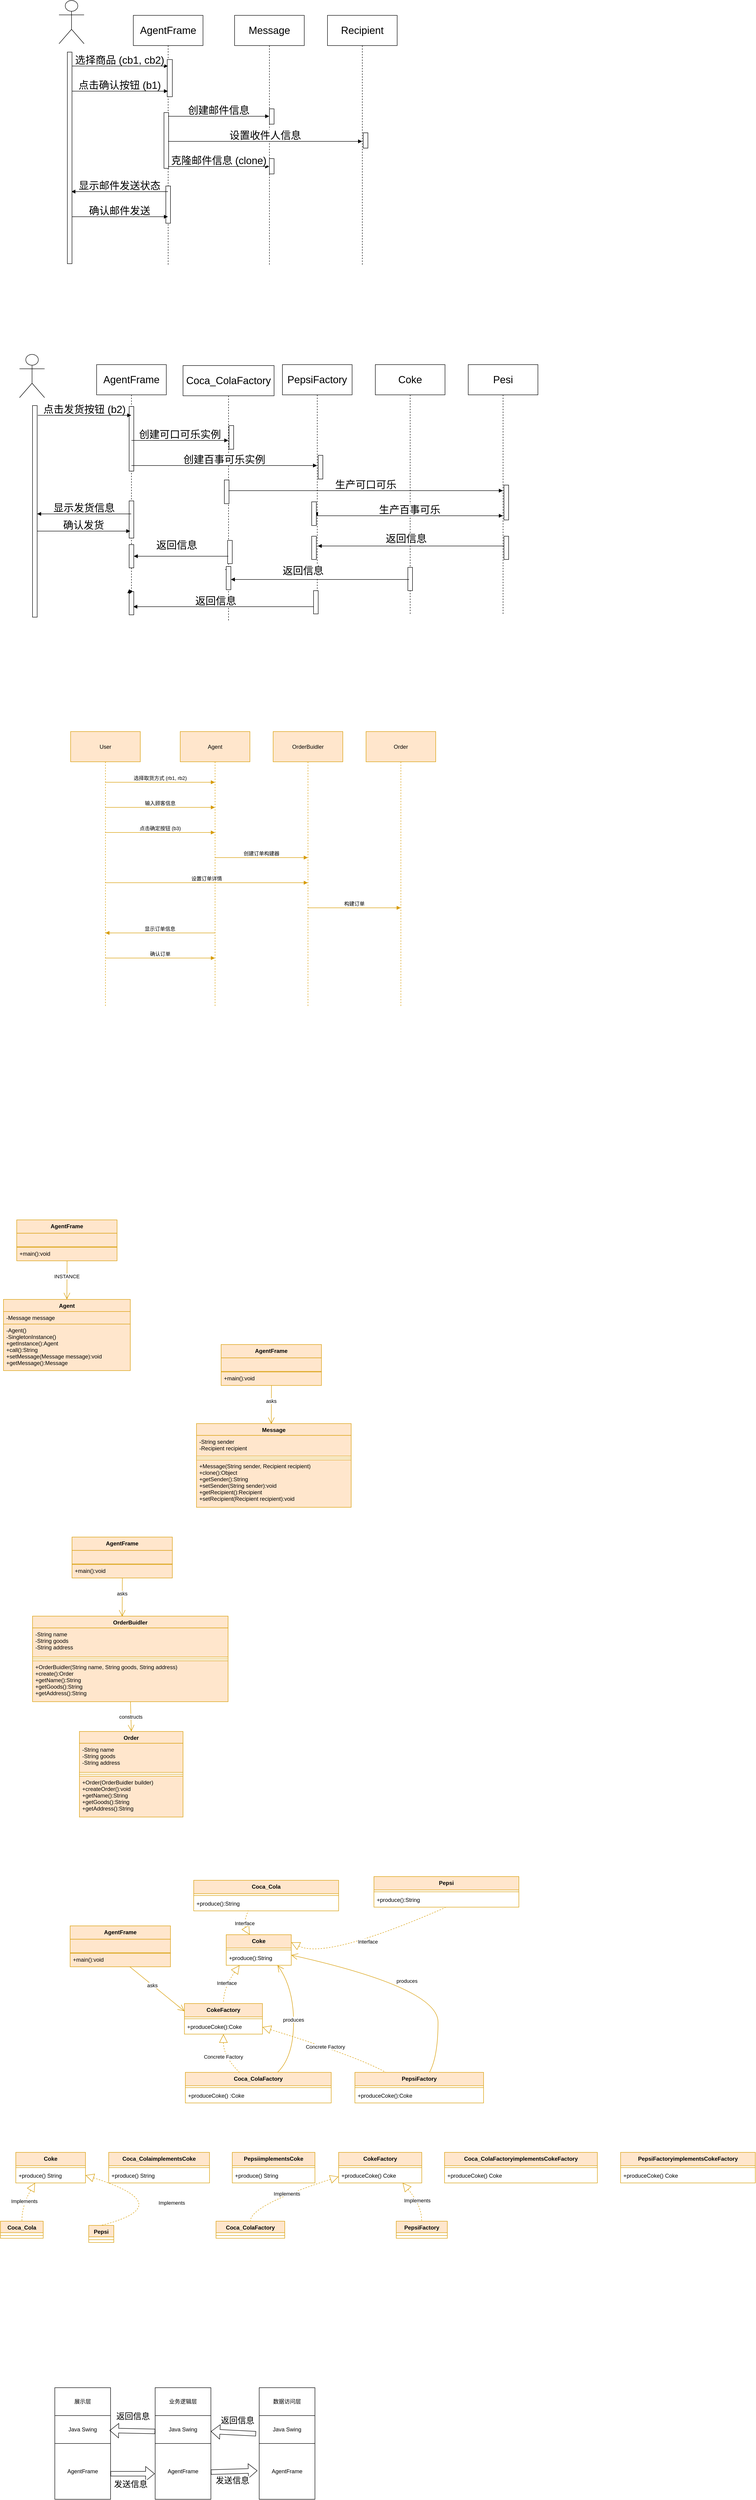 <mxfile version="24.5.2" type="github">
  <diagram name="Page-1" id="9361dd3d-8414-5efd-6122-117bd74ce7a7">
    <mxGraphModel dx="1750" dy="870" grid="0" gridSize="10" guides="1" tooltips="1" connect="1" arrows="1" fold="1" page="1" pageScale="1.5" pageWidth="826" pageHeight="1169" background="none" math="0" shadow="0">
      <root>
        <mxCell id="0" />
        <mxCell id="1" parent="0" />
        <mxCell id="K_527hYtvq4sWUQFn953-154" value="AgentFrame" style="shape=umlLifeline;perimeter=lifelinePerimeter;whiteSpace=wrap;container=1;dropTarget=0;collapsible=0;recursiveResize=0;outlineConnect=0;portConstraint=eastwest;newEdgeStyle={&quot;edgeStyle&quot;:&quot;elbowEdgeStyle&quot;,&quot;elbow&quot;:&quot;vertical&quot;,&quot;curved&quot;:0,&quot;rounded&quot;:0};size=65;fontSize=22;" parent="1" vertex="1">
          <mxGeometry x="238" y="1072" width="150" height="538" as="geometry" />
        </mxCell>
        <mxCell id="jjkCC5hYanr8sXsf-Qgx-21" value="" style="html=1;points=[[0,0,0,0,5],[0,1,0,0,-5],[1,0,0,0,5],[1,1,0,0,-5]];perimeter=orthogonalPerimeter;outlineConnect=0;targetShapes=umlLifeline;portConstraint=eastwest;newEdgeStyle={&quot;curved&quot;:0,&quot;rounded&quot;:0};" vertex="1" parent="K_527hYtvq4sWUQFn953-154">
          <mxGeometry x="70" y="293" width="10" height="80" as="geometry" />
        </mxCell>
        <mxCell id="jjkCC5hYanr8sXsf-Qgx-22" value="" style="html=1;points=[[0,0,0,0,5],[0,1,0,0,-5],[1,0,0,0,5],[1,1,0,0,-5]];perimeter=orthogonalPerimeter;outlineConnect=0;targetShapes=umlLifeline;portConstraint=eastwest;newEdgeStyle={&quot;curved&quot;:0,&quot;rounded&quot;:0};" vertex="1" parent="K_527hYtvq4sWUQFn953-154">
          <mxGeometry x="70" y="90" width="10" height="139" as="geometry" />
        </mxCell>
        <mxCell id="jjkCC5hYanr8sXsf-Qgx-63" value="" style="html=1;points=[[0,0,0,0,5],[0,1,0,0,-5],[1,0,0,0,5],[1,1,0,0,-5]];perimeter=orthogonalPerimeter;outlineConnect=0;targetShapes=umlLifeline;portConstraint=eastwest;newEdgeStyle={&quot;curved&quot;:0,&quot;rounded&quot;:0};" vertex="1" parent="K_527hYtvq4sWUQFn953-154">
          <mxGeometry x="70" y="387" width="10" height="50" as="geometry" />
        </mxCell>
        <mxCell id="jjkCC5hYanr8sXsf-Qgx-60" value="" style="html=1;points=[[0,0,0,0,5],[0,1,0,0,-5],[1,0,0,0,5],[1,1,0,0,-5]];perimeter=orthogonalPerimeter;outlineConnect=0;targetShapes=umlLifeline;portConstraint=eastwest;newEdgeStyle={&quot;curved&quot;:0,&quot;rounded&quot;:0};" vertex="1" parent="K_527hYtvq4sWUQFn953-154">
          <mxGeometry x="70" y="488" width="10" height="50" as="geometry" />
        </mxCell>
        <mxCell id="K_527hYtvq4sWUQFn953-155" value="Coca_ColaFactory" style="shape=umlLifeline;perimeter=lifelinePerimeter;whiteSpace=wrap;container=1;dropTarget=0;collapsible=0;recursiveResize=0;outlineConnect=0;portConstraint=eastwest;newEdgeStyle={&quot;edgeStyle&quot;:&quot;elbowEdgeStyle&quot;,&quot;elbow&quot;:&quot;vertical&quot;,&quot;curved&quot;:0,&quot;rounded&quot;:0};size=65;fontSize=22;" parent="1" vertex="1">
          <mxGeometry x="424" y="1074" width="196" height="549" as="geometry" />
        </mxCell>
        <mxCell id="jjkCC5hYanr8sXsf-Qgx-23" value="" style="html=1;points=[[0,0,0,0,5],[0,1,0,0,-5],[1,0,0,0,5],[1,1,0,0,-5]];perimeter=orthogonalPerimeter;outlineConnect=0;targetShapes=umlLifeline;portConstraint=eastwest;newEdgeStyle={&quot;curved&quot;:0,&quot;rounded&quot;:0};" vertex="1" parent="K_527hYtvq4sWUQFn953-155">
          <mxGeometry x="89" y="246" width="10" height="51" as="geometry" />
        </mxCell>
        <mxCell id="jjkCC5hYanr8sXsf-Qgx-28" value="" style="html=1;points=[[0,0,0,0,5],[0,1,0,0,-5],[1,0,0,0,5],[1,1,0,0,-5]];perimeter=orthogonalPerimeter;outlineConnect=0;targetShapes=umlLifeline;portConstraint=eastwest;newEdgeStyle={&quot;curved&quot;:0,&quot;rounded&quot;:0};" vertex="1" parent="K_527hYtvq4sWUQFn953-155">
          <mxGeometry x="99" y="129" width="10" height="51" as="geometry" />
        </mxCell>
        <mxCell id="jjkCC5hYanr8sXsf-Qgx-62" value="" style="html=1;points=[[0,0,0,0,5],[0,1,0,0,-5],[1,0,0,0,5],[1,1,0,0,-5]];perimeter=orthogonalPerimeter;outlineConnect=0;targetShapes=umlLifeline;portConstraint=eastwest;newEdgeStyle={&quot;curved&quot;:0,&quot;rounded&quot;:0};" vertex="1" parent="K_527hYtvq4sWUQFn953-155">
          <mxGeometry x="96" y="376" width="10" height="50" as="geometry" />
        </mxCell>
        <mxCell id="K_527hYtvq4sWUQFn953-156" value="PepsiFactory" style="shape=umlLifeline;perimeter=lifelinePerimeter;whiteSpace=wrap;container=1;dropTarget=0;collapsible=0;recursiveResize=0;outlineConnect=0;portConstraint=eastwest;newEdgeStyle={&quot;edgeStyle&quot;:&quot;elbowEdgeStyle&quot;,&quot;elbow&quot;:&quot;vertical&quot;,&quot;curved&quot;:0,&quot;rounded&quot;:0};size=65;fontSize=22;" parent="1" vertex="1">
          <mxGeometry x="638" y="1072" width="150" height="538" as="geometry" />
        </mxCell>
        <mxCell id="jjkCC5hYanr8sXsf-Qgx-27" value="" style="html=1;points=[[0,0,0,0,5],[0,1,0,0,-5],[1,0,0,0,5],[1,1,0,0,-5]];perimeter=orthogonalPerimeter;outlineConnect=0;targetShapes=umlLifeline;portConstraint=eastwest;newEdgeStyle={&quot;curved&quot;:0,&quot;rounded&quot;:0};" vertex="1" parent="K_527hYtvq4sWUQFn953-156">
          <mxGeometry x="77" y="195" width="10" height="51" as="geometry" />
        </mxCell>
        <mxCell id="jjkCC5hYanr8sXsf-Qgx-37" value="" style="html=1;points=[[0,0,0,0,5],[0,1,0,0,-5],[1,0,0,0,5],[1,1,0,0,-5]];perimeter=orthogonalPerimeter;outlineConnect=0;targetShapes=umlLifeline;portConstraint=eastwest;newEdgeStyle={&quot;curved&quot;:0,&quot;rounded&quot;:0};" vertex="1" parent="K_527hYtvq4sWUQFn953-156">
          <mxGeometry x="63" y="369" width="10" height="50" as="geometry" />
        </mxCell>
        <mxCell id="jjkCC5hYanr8sXsf-Qgx-55" value="" style="html=1;points=[[0,0,0,0,5],[0,1,0,0,-5],[1,0,0,0,5],[1,1,0,0,-5]];perimeter=orthogonalPerimeter;outlineConnect=0;targetShapes=umlLifeline;portConstraint=eastwest;newEdgeStyle={&quot;curved&quot;:0,&quot;rounded&quot;:0};" vertex="1" parent="K_527hYtvq4sWUQFn953-156">
          <mxGeometry x="67" y="486" width="10" height="50" as="geometry" />
        </mxCell>
        <mxCell id="K_527hYtvq4sWUQFn953-157" value="Coke" style="shape=umlLifeline;perimeter=lifelinePerimeter;whiteSpace=wrap;container=1;dropTarget=0;collapsible=0;recursiveResize=0;outlineConnect=0;portConstraint=eastwest;newEdgeStyle={&quot;edgeStyle&quot;:&quot;elbowEdgeStyle&quot;,&quot;elbow&quot;:&quot;vertical&quot;,&quot;curved&quot;:0,&quot;rounded&quot;:0};size=65;fontSize=22;" parent="1" vertex="1">
          <mxGeometry x="838" y="1072" width="150" height="538" as="geometry" />
        </mxCell>
        <mxCell id="jjkCC5hYanr8sXsf-Qgx-51" value="" style="html=1;points=[[0,0,0,0,5],[0,1,0,0,-5],[1,0,0,0,5],[1,1,0,0,-5]];perimeter=orthogonalPerimeter;outlineConnect=0;targetShapes=umlLifeline;portConstraint=eastwest;newEdgeStyle={&quot;curved&quot;:0,&quot;rounded&quot;:0};" vertex="1" parent="K_527hYtvq4sWUQFn953-157">
          <mxGeometry x="70" y="436" width="10" height="50" as="geometry" />
        </mxCell>
        <mxCell id="K_527hYtvq4sWUQFn953-158" value="Pesi" style="shape=umlLifeline;perimeter=lifelinePerimeter;whiteSpace=wrap;container=1;dropTarget=0;collapsible=0;recursiveResize=0;outlineConnect=0;portConstraint=eastwest;newEdgeStyle={&quot;edgeStyle&quot;:&quot;elbowEdgeStyle&quot;,&quot;elbow&quot;:&quot;vertical&quot;,&quot;curved&quot;:0,&quot;rounded&quot;:0};size=65;fontSize=22;" parent="1" vertex="1">
          <mxGeometry x="1038" y="1072" width="150" height="538" as="geometry" />
        </mxCell>
        <mxCell id="jjkCC5hYanr8sXsf-Qgx-26" value="" style="html=1;points=[[0,0,0,0,5],[0,1,0,0,-5],[1,0,0,0,5],[1,1,0,0,-5]];perimeter=orthogonalPerimeter;outlineConnect=0;targetShapes=umlLifeline;portConstraint=eastwest;newEdgeStyle={&quot;curved&quot;:0,&quot;rounded&quot;:0};" vertex="1" parent="K_527hYtvq4sWUQFn953-158">
          <mxGeometry x="77" y="259" width="10" height="75" as="geometry" />
        </mxCell>
        <mxCell id="K_527hYtvq4sWUQFn953-159" value="点击发货按钮 (b2)" style="verticalAlign=bottom;endArrow=block;edgeStyle=elbowEdgeStyle;elbow=vertical;curved=0;rounded=0;fontSize=22;" parent="1" target="K_527hYtvq4sWUQFn953-154" edge="1">
          <mxGeometry relative="1" as="geometry">
            <Array as="points">
              <mxPoint x="223" y="1181" />
            </Array>
            <mxPoint x="111.5" y="1181" as="sourcePoint" />
          </mxGeometry>
        </mxCell>
        <mxCell id="K_527hYtvq4sWUQFn953-160" value="创建可口可乐实例" style="verticalAlign=bottom;endArrow=block;edgeStyle=elbowEdgeStyle;elbow=vertical;curved=0;rounded=0;fontSize=22;" parent="1" source="K_527hYtvq4sWUQFn953-154" target="K_527hYtvq4sWUQFn953-155" edge="1">
          <mxGeometry relative="1" as="geometry">
            <Array as="points">
              <mxPoint x="423" y="1235" />
            </Array>
          </mxGeometry>
        </mxCell>
        <mxCell id="K_527hYtvq4sWUQFn953-161" value="创建百事可乐实例" style="verticalAlign=bottom;endArrow=block;edgeStyle=elbowEdgeStyle;elbow=vertical;curved=0;rounded=0;fontSize=22;" parent="1" source="K_527hYtvq4sWUQFn953-154" target="K_527hYtvq4sWUQFn953-156" edge="1">
          <mxGeometry relative="1" as="geometry">
            <Array as="points">
              <mxPoint x="523" y="1289" />
            </Array>
          </mxGeometry>
        </mxCell>
        <mxCell id="K_527hYtvq4sWUQFn953-162" value="生产可口可乐" style="verticalAlign=bottom;endArrow=block;edgeStyle=elbowEdgeStyle;elbow=vertical;curved=0;rounded=0;fontSize=22;" parent="1" source="K_527hYtvq4sWUQFn953-155" target="K_527hYtvq4sWUQFn953-158" edge="1">
          <mxGeometry relative="1" as="geometry">
            <Array as="points">
              <mxPoint x="823" y="1343" />
            </Array>
          </mxGeometry>
        </mxCell>
        <mxCell id="K_527hYtvq4sWUQFn953-163" value="生产百事可乐" style="verticalAlign=bottom;endArrow=block;edgeStyle=elbowEdgeStyle;elbow=vertical;curved=0;rounded=0;fontSize=22;" parent="1" source="jjkCC5hYanr8sXsf-Qgx-24" target="K_527hYtvq4sWUQFn953-158" edge="1">
          <mxGeometry relative="1" as="geometry">
            <Array as="points">
              <mxPoint x="923" y="1397" />
            </Array>
          </mxGeometry>
        </mxCell>
        <mxCell id="K_527hYtvq4sWUQFn953-164" value="显示发货信息" style="verticalAlign=bottom;endArrow=block;edgeStyle=elbowEdgeStyle;elbow=vertical;curved=0;rounded=0;fontSize=22;" parent="1" source="K_527hYtvq4sWUQFn953-154" target="jjkCC5hYanr8sXsf-Qgx-20" edge="1">
          <mxGeometry relative="1" as="geometry">
            <Array as="points">
              <mxPoint x="237" y="1393" />
            </Array>
            <mxPoint x="111.5" y="1451" as="targetPoint" />
          </mxGeometry>
        </mxCell>
        <mxCell id="K_527hYtvq4sWUQFn953-165" value="确认发货" style="verticalAlign=bottom;endArrow=block;edgeStyle=elbowEdgeStyle;elbow=vertical;curved=0;rounded=0;fontSize=22;" parent="1" edge="1">
          <mxGeometry relative="1" as="geometry">
            <Array as="points">
              <mxPoint x="221" y="1430" />
            </Array>
            <mxPoint x="109.5" y="1430" as="sourcePoint" />
            <mxPoint x="310.5" y="1430" as="targetPoint" />
          </mxGeometry>
        </mxCell>
        <mxCell id="K_527hYtvq4sWUQFn953-166" value="User" style="shape=umlLifeline;perimeter=lifelinePerimeter;whiteSpace=wrap;container=1;dropTarget=0;collapsible=0;recursiveResize=0;outlineConnect=0;portConstraint=eastwest;newEdgeStyle={&quot;edgeStyle&quot;:&quot;elbowEdgeStyle&quot;,&quot;elbow&quot;:&quot;vertical&quot;,&quot;curved&quot;:0,&quot;rounded&quot;:0};size=65;fillColor=#ffe6cc;strokeColor=#d79b00;" parent="1" vertex="1">
          <mxGeometry x="182" y="1861" width="150" height="592" as="geometry" />
        </mxCell>
        <mxCell id="K_527hYtvq4sWUQFn953-167" value="Agent" style="shape=umlLifeline;perimeter=lifelinePerimeter;whiteSpace=wrap;container=1;dropTarget=0;collapsible=0;recursiveResize=0;outlineConnect=0;portConstraint=eastwest;newEdgeStyle={&quot;edgeStyle&quot;:&quot;elbowEdgeStyle&quot;,&quot;elbow&quot;:&quot;vertical&quot;,&quot;curved&quot;:0,&quot;rounded&quot;:0};size=65;fillColor=#ffe6cc;strokeColor=#d79b00;" parent="1" vertex="1">
          <mxGeometry x="418" y="1861" width="150" height="592" as="geometry" />
        </mxCell>
        <mxCell id="K_527hYtvq4sWUQFn953-168" value="OrderBuidler" style="shape=umlLifeline;perimeter=lifelinePerimeter;whiteSpace=wrap;container=1;dropTarget=0;collapsible=0;recursiveResize=0;outlineConnect=0;portConstraint=eastwest;newEdgeStyle={&quot;edgeStyle&quot;:&quot;elbowEdgeStyle&quot;,&quot;elbow&quot;:&quot;vertical&quot;,&quot;curved&quot;:0,&quot;rounded&quot;:0};size=65;fillColor=#ffe6cc;strokeColor=#d79b00;" parent="1" vertex="1">
          <mxGeometry x="618" y="1861" width="150" height="592" as="geometry" />
        </mxCell>
        <mxCell id="K_527hYtvq4sWUQFn953-169" value="Order" style="shape=umlLifeline;perimeter=lifelinePerimeter;whiteSpace=wrap;container=1;dropTarget=0;collapsible=0;recursiveResize=0;outlineConnect=0;portConstraint=eastwest;newEdgeStyle={&quot;edgeStyle&quot;:&quot;elbowEdgeStyle&quot;,&quot;elbow&quot;:&quot;vertical&quot;,&quot;curved&quot;:0,&quot;rounded&quot;:0};size=65;fillColor=#ffe6cc;strokeColor=#d79b00;" parent="1" vertex="1">
          <mxGeometry x="818" y="1861" width="150" height="592" as="geometry" />
        </mxCell>
        <mxCell id="K_527hYtvq4sWUQFn953-170" value="选择取货方式 (rb1, rb2)" style="verticalAlign=bottom;endArrow=block;edgeStyle=elbowEdgeStyle;elbow=vertical;curved=0;rounded=0;fillColor=#ffe6cc;strokeColor=#d79b00;" parent="1" source="K_527hYtvq4sWUQFn953-166" target="K_527hYtvq4sWUQFn953-167" edge="1">
          <mxGeometry relative="1" as="geometry">
            <Array as="points">
              <mxPoint x="385" y="1970" />
            </Array>
          </mxGeometry>
        </mxCell>
        <mxCell id="K_527hYtvq4sWUQFn953-171" value="输入顾客信息" style="verticalAlign=bottom;endArrow=block;edgeStyle=elbowEdgeStyle;elbow=vertical;curved=0;rounded=0;fillColor=#ffe6cc;strokeColor=#d79b00;" parent="1" source="K_527hYtvq4sWUQFn953-166" target="K_527hYtvq4sWUQFn953-167" edge="1">
          <mxGeometry relative="1" as="geometry">
            <Array as="points">
              <mxPoint x="385" y="2024" />
            </Array>
          </mxGeometry>
        </mxCell>
        <mxCell id="K_527hYtvq4sWUQFn953-172" value="点击确定按钮 (b3)" style="verticalAlign=bottom;endArrow=block;edgeStyle=elbowEdgeStyle;elbow=vertical;curved=0;rounded=0;fillColor=#ffe6cc;strokeColor=#d79b00;" parent="1" source="K_527hYtvq4sWUQFn953-166" target="K_527hYtvq4sWUQFn953-167" edge="1">
          <mxGeometry relative="1" as="geometry">
            <Array as="points">
              <mxPoint x="385" y="2078" />
            </Array>
          </mxGeometry>
        </mxCell>
        <mxCell id="K_527hYtvq4sWUQFn953-173" value="创建订单构建器" style="verticalAlign=bottom;endArrow=block;edgeStyle=elbowEdgeStyle;elbow=vertical;curved=0;rounded=0;fillColor=#ffe6cc;strokeColor=#d79b00;" parent="1" source="K_527hYtvq4sWUQFn953-167" target="K_527hYtvq4sWUQFn953-168" edge="1">
          <mxGeometry relative="1" as="geometry">
            <Array as="points">
              <mxPoint x="603" y="2132" />
            </Array>
          </mxGeometry>
        </mxCell>
        <mxCell id="K_527hYtvq4sWUQFn953-174" value="设置订单详情" style="verticalAlign=bottom;endArrow=block;edgeStyle=elbowEdgeStyle;elbow=vertical;curved=0;rounded=0;fillColor=#ffe6cc;strokeColor=#d79b00;" parent="1" source="K_527hYtvq4sWUQFn953-166" target="K_527hYtvq4sWUQFn953-168" edge="1">
          <mxGeometry relative="1" as="geometry">
            <Array as="points">
              <mxPoint x="485" y="2186" />
            </Array>
          </mxGeometry>
        </mxCell>
        <mxCell id="K_527hYtvq4sWUQFn953-175" value="构建订单" style="verticalAlign=bottom;endArrow=block;edgeStyle=elbowEdgeStyle;elbow=vertical;curved=0;rounded=0;fillColor=#ffe6cc;strokeColor=#d79b00;" parent="1" source="K_527hYtvq4sWUQFn953-168" target="K_527hYtvq4sWUQFn953-169" edge="1">
          <mxGeometry relative="1" as="geometry">
            <Array as="points">
              <mxPoint x="803" y="2240" />
            </Array>
          </mxGeometry>
        </mxCell>
        <mxCell id="K_527hYtvq4sWUQFn953-176" value="显示订单信息" style="verticalAlign=bottom;endArrow=block;edgeStyle=elbowEdgeStyle;elbow=vertical;curved=0;rounded=0;fillColor=#ffe6cc;strokeColor=#d79b00;" parent="1" source="K_527hYtvq4sWUQFn953-167" target="K_527hYtvq4sWUQFn953-166" edge="1">
          <mxGeometry relative="1" as="geometry">
            <Array as="points">
              <mxPoint x="385" y="2294" />
            </Array>
          </mxGeometry>
        </mxCell>
        <mxCell id="K_527hYtvq4sWUQFn953-177" value="确认订单" style="verticalAlign=bottom;endArrow=block;edgeStyle=elbowEdgeStyle;elbow=vertical;curved=0;rounded=0;fillColor=#ffe6cc;strokeColor=#d79b00;" parent="1" source="K_527hYtvq4sWUQFn953-166" target="K_527hYtvq4sWUQFn953-167" edge="1">
          <mxGeometry relative="1" as="geometry">
            <Array as="points">
              <mxPoint x="385" y="2348" />
            </Array>
          </mxGeometry>
        </mxCell>
        <mxCell id="K_527hYtvq4sWUQFn953-179" value="AgentFrame" style="shape=umlLifeline;perimeter=lifelinePerimeter;whiteSpace=wrap;container=1;dropTarget=0;collapsible=0;recursiveResize=0;outlineConnect=0;portConstraint=eastwest;newEdgeStyle={&quot;edgeStyle&quot;:&quot;elbowEdgeStyle&quot;,&quot;elbow&quot;:&quot;vertical&quot;,&quot;curved&quot;:0,&quot;rounded&quot;:0};size=65;fontSize=22;" parent="1" vertex="1">
          <mxGeometry x="317" y="321" width="150" height="538" as="geometry" />
        </mxCell>
        <mxCell id="jjkCC5hYanr8sXsf-Qgx-13" value="" style="html=1;points=[[0,0,0,0,5],[0,1,0,0,-5],[1,0,0,0,5],[1,1,0,0,-5]];perimeter=orthogonalPerimeter;outlineConnect=0;targetShapes=umlLifeline;portConstraint=eastwest;newEdgeStyle={&quot;curved&quot;:0,&quot;rounded&quot;:0};" vertex="1" parent="K_527hYtvq4sWUQFn953-179">
          <mxGeometry x="73" y="95" width="11" height="80" as="geometry" />
        </mxCell>
        <mxCell id="jjkCC5hYanr8sXsf-Qgx-14" value="" style="html=1;points=[[0,0,0,0,5],[0,1,0,0,-5],[1,0,0,0,5],[1,1,0,0,-5]];perimeter=orthogonalPerimeter;outlineConnect=0;targetShapes=umlLifeline;portConstraint=eastwest;newEdgeStyle={&quot;curved&quot;:0,&quot;rounded&quot;:0};" vertex="1" parent="K_527hYtvq4sWUQFn953-179">
          <mxGeometry x="70" y="367" width="10" height="80" as="geometry" />
        </mxCell>
        <mxCell id="jjkCC5hYanr8sXsf-Qgx-15" value="" style="html=1;points=[[0,0,0,0,5],[0,1,0,0,-5],[1,0,0,0,5],[1,1,0,0,-5]];perimeter=orthogonalPerimeter;outlineConnect=0;targetShapes=umlLifeline;portConstraint=eastwest;newEdgeStyle={&quot;curved&quot;:0,&quot;rounded&quot;:0};" vertex="1" parent="K_527hYtvq4sWUQFn953-179">
          <mxGeometry x="66" y="209" width="10" height="120" as="geometry" />
        </mxCell>
        <mxCell id="K_527hYtvq4sWUQFn953-180" value="Message" style="shape=umlLifeline;perimeter=lifelinePerimeter;whiteSpace=wrap;container=1;dropTarget=0;collapsible=0;recursiveResize=0;outlineConnect=0;portConstraint=eastwest;newEdgeStyle={&quot;edgeStyle&quot;:&quot;elbowEdgeStyle&quot;,&quot;elbow&quot;:&quot;vertical&quot;,&quot;curved&quot;:0,&quot;rounded&quot;:0};size=65;fontSize=22;" parent="1" vertex="1">
          <mxGeometry x="535" y="321" width="150" height="538" as="geometry" />
        </mxCell>
        <mxCell id="jjkCC5hYanr8sXsf-Qgx-16" value="" style="html=1;points=[[0,0,0,0,5],[0,1,0,0,-5],[1,0,0,0,5],[1,1,0,0,-5]];perimeter=orthogonalPerimeter;outlineConnect=0;targetShapes=umlLifeline;portConstraint=eastwest;newEdgeStyle={&quot;curved&quot;:0,&quot;rounded&quot;:0};" vertex="1" parent="K_527hYtvq4sWUQFn953-180">
          <mxGeometry x="75" y="201" width="10" height="33" as="geometry" />
        </mxCell>
        <mxCell id="jjkCC5hYanr8sXsf-Qgx-18" value="" style="html=1;points=[[0,0,0,0,5],[0,1,0,0,-5],[1,0,0,0,5],[1,1,0,0,-5]];perimeter=orthogonalPerimeter;outlineConnect=0;targetShapes=umlLifeline;portConstraint=eastwest;newEdgeStyle={&quot;curved&quot;:0,&quot;rounded&quot;:0};" vertex="1" parent="K_527hYtvq4sWUQFn953-180">
          <mxGeometry x="75" y="308" width="10" height="33" as="geometry" />
        </mxCell>
        <mxCell id="K_527hYtvq4sWUQFn953-181" value="Recipient" style="shape=umlLifeline;perimeter=lifelinePerimeter;whiteSpace=wrap;container=1;dropTarget=0;collapsible=0;recursiveResize=0;outlineConnect=0;portConstraint=eastwest;newEdgeStyle={&quot;edgeStyle&quot;:&quot;elbowEdgeStyle&quot;,&quot;elbow&quot;:&quot;vertical&quot;,&quot;curved&quot;:0,&quot;rounded&quot;:0};size=65;fontSize=22;" parent="1" vertex="1">
          <mxGeometry x="735" y="321" width="150" height="538" as="geometry" />
        </mxCell>
        <mxCell id="jjkCC5hYanr8sXsf-Qgx-17" value="" style="html=1;points=[[0,0,0,0,5],[0,1,0,0,-5],[1,0,0,0,5],[1,1,0,0,-5]];perimeter=orthogonalPerimeter;outlineConnect=0;targetShapes=umlLifeline;portConstraint=eastwest;newEdgeStyle={&quot;curved&quot;:0,&quot;rounded&quot;:0};" vertex="1" parent="K_527hYtvq4sWUQFn953-181">
          <mxGeometry x="77" y="252.5" width="10" height="33" as="geometry" />
        </mxCell>
        <mxCell id="K_527hYtvq4sWUQFn953-182" value="选择商品 (cb1, cb2)" style="verticalAlign=bottom;endArrow=block;edgeStyle=elbowEdgeStyle;elbow=vertical;curved=0;rounded=0;fontSize=22;" parent="1" target="K_527hYtvq4sWUQFn953-179" edge="1">
          <mxGeometry relative="1" as="geometry">
            <Array as="points">
              <mxPoint x="298" y="430" />
            </Array>
            <mxPoint x="183.667" y="430" as="sourcePoint" />
          </mxGeometry>
        </mxCell>
        <mxCell id="K_527hYtvq4sWUQFn953-183" value="点击确认按钮 (b1)" style="verticalAlign=bottom;endArrow=block;edgeStyle=elbowEdgeStyle;elbow=vertical;curved=0;rounded=0;fontSize=22;" parent="1" target="K_527hYtvq4sWUQFn953-179" edge="1">
          <mxGeometry relative="1" as="geometry">
            <Array as="points">
              <mxPoint x="298" y="484" />
            </Array>
            <mxPoint x="183.667" y="484" as="sourcePoint" />
          </mxGeometry>
        </mxCell>
        <mxCell id="K_527hYtvq4sWUQFn953-184" value="创建邮件信息" style="verticalAlign=bottom;endArrow=block;edgeStyle=elbowEdgeStyle;elbow=vertical;curved=0;rounded=0;fontSize=22;" parent="1" source="K_527hYtvq4sWUQFn953-179" target="K_527hYtvq4sWUQFn953-180" edge="1">
          <mxGeometry relative="1" as="geometry">
            <Array as="points">
              <mxPoint x="511" y="538" />
            </Array>
          </mxGeometry>
        </mxCell>
        <mxCell id="K_527hYtvq4sWUQFn953-185" value="设置收件人信息" style="verticalAlign=bottom;endArrow=block;edgeStyle=elbowEdgeStyle;elbow=vertical;curved=0;rounded=0;fontSize=22;" parent="1" source="K_527hYtvq4sWUQFn953-179" target="K_527hYtvq4sWUQFn953-181" edge="1">
          <mxGeometry relative="1" as="geometry">
            <Array as="points">
              <mxPoint x="611" y="592" />
            </Array>
          </mxGeometry>
        </mxCell>
        <mxCell id="K_527hYtvq4sWUQFn953-186" value="克隆邮件信息 (clone)" style="verticalAlign=bottom;endArrow=block;edgeStyle=elbowEdgeStyle;elbow=vertical;curved=0;rounded=0;fontSize=22;" parent="1" source="K_527hYtvq4sWUQFn953-179" target="K_527hYtvq4sWUQFn953-180" edge="1">
          <mxGeometry relative="1" as="geometry">
            <Array as="points">
              <mxPoint x="511" y="646" />
            </Array>
          </mxGeometry>
        </mxCell>
        <mxCell id="K_527hYtvq4sWUQFn953-187" value="显示邮件发送状态" style="verticalAlign=bottom;endArrow=block;edgeStyle=elbowEdgeStyle;elbow=vertical;curved=0;rounded=0;fontSize=22;" parent="1" source="K_527hYtvq4sWUQFn953-179" edge="1">
          <mxGeometry relative="1" as="geometry">
            <Array as="points">
              <mxPoint x="298" y="700" />
            </Array>
            <mxPoint x="183.667" y="700" as="targetPoint" />
          </mxGeometry>
        </mxCell>
        <mxCell id="K_527hYtvq4sWUQFn953-188" value="确认邮件发送" style="verticalAlign=bottom;endArrow=block;edgeStyle=elbowEdgeStyle;elbow=vertical;curved=0;rounded=0;fontSize=22;" parent="1" target="K_527hYtvq4sWUQFn953-179" edge="1">
          <mxGeometry relative="1" as="geometry">
            <Array as="points">
              <mxPoint x="298" y="754" />
            </Array>
            <mxPoint x="183.667" y="754" as="sourcePoint" />
          </mxGeometry>
        </mxCell>
        <mxCell id="K_527hYtvq4sWUQFn953-189" value="Agent" style="swimlane;fontStyle=1;align=center;verticalAlign=top;childLayout=stackLayout;horizontal=1;startSize=26.9;horizontalStack=0;resizeParent=1;resizeParentMax=0;resizeLast=0;collapsible=0;marginBottom=0;fillColor=#ffe6cc;strokeColor=#d79b00;" parent="1" vertex="1">
          <mxGeometry x="37.5" y="3082" width="273" height="26" as="geometry" />
        </mxCell>
        <mxCell id="K_527hYtvq4sWUQFn953-196" value="AgentFrame" style="swimlane;fontStyle=1;align=center;verticalAlign=top;childLayout=stackLayout;horizontal=1;startSize=28.72;horizontalStack=0;resizeParent=1;resizeParentMax=0;resizeLast=0;collapsible=0;marginBottom=0;fillColor=#ffe6cc;strokeColor=#d79b00;" parent="1" vertex="1">
          <mxGeometry x="66" y="2911" width="216" height="71.72" as="geometry" />
        </mxCell>
        <mxCell id="K_527hYtvq4sWUQFn953-197" value="" style="text;strokeColor=#d79b00;fillColor=#ffe6cc;align=left;verticalAlign=top;spacingLeft=4;spacingRight=4;overflow=hidden;rotatable=0;points=[[0,0.5],[1,0.5]];portConstraint=eastwest;" parent="K_527hYtvq4sWUQFn953-196" vertex="1">
          <mxGeometry y="28.72" width="216" height="29" as="geometry" />
        </mxCell>
        <mxCell id="K_527hYtvq4sWUQFn953-198" style="line;strokeWidth=1;fillColor=#ffe6cc;align=left;verticalAlign=middle;spacingTop=-1;spacingLeft=3;spacingRight=3;rotatable=0;labelPosition=right;points=[];portConstraint=eastwest;strokeColor=#d79b00;" parent="K_527hYtvq4sWUQFn953-196" vertex="1">
          <mxGeometry y="57.72" width="216" height="14" as="geometry" />
        </mxCell>
        <mxCell id="K_527hYtvq4sWUQFn953-199" value="INSTANCE" style="curved=1;startArrow=none;endArrow=open;endSize=12;exitX=0.502;exitY=0.998;entryX=0.5;entryY=0.001;rounded=0;fillColor=#ffe6cc;strokeColor=#d79b00;" parent="1" source="K_527hYtvq4sWUQFn953-196" target="K_527hYtvq4sWUQFn953-189" edge="1">
          <mxGeometry relative="1" as="geometry">
            <Array as="points" />
          </mxGeometry>
        </mxCell>
        <mxCell id="K_527hYtvq4sWUQFn953-201" value="+main():void" style="text;strokeColor=#d79b00;fillColor=#ffe6cc;align=left;verticalAlign=top;spacingLeft=4;spacingRight=4;overflow=hidden;rotatable=0;points=[[0,0.5],[1,0.5]];portConstraint=eastwest;" parent="1" vertex="1">
          <mxGeometry x="66" y="2970.0" width="216" height="29" as="geometry" />
        </mxCell>
        <mxCell id="K_527hYtvq4sWUQFn953-192" value="-Agent()&#xa;-SingletonInstance()&#xa;+getInstance():Agent&#xa;+call():String&#xa;+setMessage(Message message):void&#xa;+getMessage():Message&#xa;&#xa;" style="text;strokeColor=#d79b00;fillColor=#ffe6cc;align=left;verticalAlign=top;spacingLeft=4;spacingRight=4;overflow=hidden;rotatable=0;points=[[0,0.5],[1,0.5]];portConstraint=eastwest;" parent="1" vertex="1">
          <mxGeometry x="37.5" y="3135" width="273" height="100.1" as="geometry" />
        </mxCell>
        <mxCell id="K_527hYtvq4sWUQFn953-190" value="-Message message" style="text;strokeColor=#d79b00;fillColor=#ffe6cc;align=left;verticalAlign=top;spacingLeft=4;spacingRight=4;overflow=hidden;rotatable=0;points=[[0,0.5],[1,0.5]];portConstraint=eastwest;" parent="1" vertex="1">
          <mxGeometry x="37.5" y="3108.0" width="273" height="27" as="geometry" />
        </mxCell>
        <mxCell id="K_527hYtvq4sWUQFn953-206" value="Message" style="swimlane;fontStyle=1;align=center;verticalAlign=top;childLayout=stackLayout;horizontal=1;startSize=25.4;horizontalStack=0;resizeParent=1;resizeParentMax=0;resizeLast=0;collapsible=0;marginBottom=0;fillColor=#ffe6cc;strokeColor=#d79b00;" parent="1" vertex="1">
          <mxGeometry x="453" y="3349" width="333" height="180.0" as="geometry" />
        </mxCell>
        <mxCell id="K_527hYtvq4sWUQFn953-207" value="-String sender&#xa;-Recipient recipient&#xa;" style="text;strokeColor=#d79b00;fillColor=#ffe6cc;align=left;verticalAlign=top;spacingLeft=4;spacingRight=4;overflow=hidden;rotatable=0;points=[[0,0.5],[1,0.5]];portConstraint=eastwest;" parent="K_527hYtvq4sWUQFn953-206" vertex="1">
          <mxGeometry y="25.4" width="333" height="44.6" as="geometry" />
        </mxCell>
        <mxCell id="K_527hYtvq4sWUQFn953-209" style="line;strokeWidth=1;fillColor=none;align=left;verticalAlign=middle;spacingTop=-1;spacingLeft=3;spacingRight=3;rotatable=0;labelPosition=right;points=[];portConstraint=eastwest;strokeColor=inherit;" parent="K_527hYtvq4sWUQFn953-206" vertex="1">
          <mxGeometry y="70.0" width="333" height="8" as="geometry" />
        </mxCell>
        <mxCell id="K_527hYtvq4sWUQFn953-210" value="+Message(String sender, Recipient recipient)&#xa;+clone():Object &#xa;+getSender():String &#xa;+setSender(String sender):void&#xa;+getRecipient():Recipient&#xa;+setRecipient(Recipient recipient):void&#xa;&#xa;" style="text;strokeColor=#d79b00;fillColor=#ffe6cc;align=left;verticalAlign=top;spacingLeft=4;spacingRight=4;overflow=hidden;rotatable=0;points=[[0,0.5],[1,0.5]];portConstraint=eastwest;" parent="K_527hYtvq4sWUQFn953-206" vertex="1">
          <mxGeometry y="78.0" width="333" height="102" as="geometry" />
        </mxCell>
        <mxCell id="K_527hYtvq4sWUQFn953-225" value="AgentFrame" style="swimlane;fontStyle=1;align=center;verticalAlign=top;childLayout=stackLayout;horizontal=1;startSize=28.72;horizontalStack=0;resizeParent=1;resizeParentMax=0;resizeLast=0;collapsible=0;marginBottom=0;fillColor=#ffe6cc;strokeColor=#d79b00;" parent="1" vertex="1">
          <mxGeometry x="506" y="3179" width="216" height="71.72" as="geometry" />
        </mxCell>
        <mxCell id="K_527hYtvq4sWUQFn953-226" value="" style="text;strokeColor=#d79b00;fillColor=#ffe6cc;align=left;verticalAlign=top;spacingLeft=4;spacingRight=4;overflow=hidden;rotatable=0;points=[[0,0.5],[1,0.5]];portConstraint=eastwest;" parent="K_527hYtvq4sWUQFn953-225" vertex="1">
          <mxGeometry y="28.72" width="216" height="29" as="geometry" />
        </mxCell>
        <mxCell id="K_527hYtvq4sWUQFn953-227" style="line;strokeWidth=1;fillColor=#ffe6cc;align=left;verticalAlign=middle;spacingTop=-1;spacingLeft=3;spacingRight=3;rotatable=0;labelPosition=right;points=[];portConstraint=eastwest;strokeColor=#d79b00;" parent="K_527hYtvq4sWUQFn953-225" vertex="1">
          <mxGeometry y="57.72" width="216" height="14" as="geometry" />
        </mxCell>
        <mxCell id="K_527hYtvq4sWUQFn953-228" value="asks" style="curved=1;startArrow=none;endArrow=open;endSize=12;exitX=0.502;exitY=0.998;entryX=0.5;entryY=0.001;rounded=0;fillColor=#ffe6cc;strokeColor=#d79b00;" parent="1" source="K_527hYtvq4sWUQFn953-225" edge="1">
          <mxGeometry relative="1" as="geometry">
            <Array as="points" />
            <mxPoint x="614" y="3350" as="targetPoint" />
          </mxGeometry>
        </mxCell>
        <mxCell id="K_527hYtvq4sWUQFn953-229" value="+main():void" style="text;strokeColor=#d79b00;fillColor=#ffe6cc;align=left;verticalAlign=top;spacingLeft=4;spacingRight=4;overflow=hidden;rotatable=0;points=[[0,0.5],[1,0.5]];portConstraint=eastwest;" parent="1" vertex="1">
          <mxGeometry x="506" y="3238.0" width="216" height="29" as="geometry" />
        </mxCell>
        <mxCell id="K_527hYtvq4sWUQFn953-230" value="OrderBuidler" style="swimlane;fontStyle=1;align=center;verticalAlign=top;childLayout=stackLayout;horizontal=1;startSize=25.4;horizontalStack=0;resizeParent=1;resizeParentMax=0;resizeLast=0;collapsible=0;marginBottom=0;fillColor=#ffe6cc;strokeColor=#d79b00;" parent="1" vertex="1">
          <mxGeometry x="100" y="3763" width="421" height="184.0" as="geometry" />
        </mxCell>
        <mxCell id="K_527hYtvq4sWUQFn953-231" value="-String name&#xa;-String goods&#xa;-String address&#xa;" style="text;strokeColor=#d79b00;fillColor=#ffe6cc;align=left;verticalAlign=top;spacingLeft=4;spacingRight=4;overflow=hidden;rotatable=0;points=[[0,0.5],[1,0.5]];portConstraint=eastwest;" parent="K_527hYtvq4sWUQFn953-230" vertex="1">
          <mxGeometry y="25.4" width="421" height="62.6" as="geometry" />
        </mxCell>
        <mxCell id="K_527hYtvq4sWUQFn953-234" style="line;strokeWidth=1;fillColor=none;align=left;verticalAlign=middle;spacingTop=-1;spacingLeft=3;spacingRight=3;rotatable=0;labelPosition=right;points=[];portConstraint=eastwest;strokeColor=inherit;" parent="K_527hYtvq4sWUQFn953-230" vertex="1">
          <mxGeometry y="88.0" width="421" height="8" as="geometry" />
        </mxCell>
        <mxCell id="K_527hYtvq4sWUQFn953-235" value="+OrderBuidler(String name, String goods, String address)&#xa;+create():Order &#xa;+getName():String &#xa;+getGoods():String&#xa;+getAddress():String&#xa;&#xa;&#xa;&#xa;" style="text;strokeColor=#d79b00;fillColor=#ffe6cc;align=left;verticalAlign=top;spacingLeft=4;spacingRight=4;overflow=hidden;rotatable=0;points=[[0,0.5],[1,0.5]];portConstraint=eastwest;" parent="K_527hYtvq4sWUQFn953-230" vertex="1">
          <mxGeometry y="96.0" width="421" height="88" as="geometry" />
        </mxCell>
        <mxCell id="K_527hYtvq4sWUQFn953-240" value="Order" style="swimlane;fontStyle=1;align=center;verticalAlign=top;childLayout=stackLayout;horizontal=1;startSize=25.4;horizontalStack=0;resizeParent=1;resizeParentMax=0;resizeLast=0;collapsible=0;marginBottom=0;fillColor=#ffe6cc;strokeColor=#d79b00;" parent="1" vertex="1">
          <mxGeometry x="201" y="4011" width="223" height="184.0" as="geometry" />
        </mxCell>
        <mxCell id="K_527hYtvq4sWUQFn953-251" value="-String name&#xa;-String goods&#xa;-String address&#xa;" style="text;strokeColor=#d79b00;fillColor=#ffe6cc;align=left;verticalAlign=top;spacingLeft=4;spacingRight=4;overflow=hidden;rotatable=0;points=[[0,0.5],[1,0.5]];portConstraint=eastwest;" parent="K_527hYtvq4sWUQFn953-240" vertex="1">
          <mxGeometry y="25.4" width="223" height="62.6" as="geometry" />
        </mxCell>
        <mxCell id="K_527hYtvq4sWUQFn953-244" style="line;strokeWidth=1;fillColor=none;align=left;verticalAlign=middle;spacingTop=-1;spacingLeft=3;spacingRight=3;rotatable=0;labelPosition=right;points=[];portConstraint=eastwest;strokeColor=inherit;" parent="K_527hYtvq4sWUQFn953-240" vertex="1">
          <mxGeometry y="88.0" width="223" height="8" as="geometry" />
        </mxCell>
        <mxCell id="K_527hYtvq4sWUQFn953-245" value="+Order(OrderBuidler builder)&#xa;+createOrder():void &#xa;+getName():String &#xa;+getGoods():String &#xa;+getAddress():String " style="text;strokeColor=#d79b00;fillColor=#ffe6cc;align=left;verticalAlign=top;spacingLeft=4;spacingRight=4;overflow=hidden;rotatable=0;points=[[0,0.5],[1,0.5]];portConstraint=eastwest;" parent="K_527hYtvq4sWUQFn953-240" vertex="1">
          <mxGeometry y="96.0" width="223" height="88" as="geometry" />
        </mxCell>
        <mxCell id="K_527hYtvq4sWUQFn953-250" value="constructs" style="curved=1;startArrow=none;endArrow=open;endSize=12;exitX=0.501;exitY=0.998;entryX=0.501;entryY=2.414e-8;rounded=0;fillColor=#ffe6cc;strokeColor=#d79b00;" parent="1" source="K_527hYtvq4sWUQFn953-230" target="K_527hYtvq4sWUQFn953-240" edge="1">
          <mxGeometry relative="1" as="geometry">
            <Array as="points" />
          </mxGeometry>
        </mxCell>
        <mxCell id="K_527hYtvq4sWUQFn953-253" value="AgentFrame" style="swimlane;fontStyle=1;align=center;verticalAlign=top;childLayout=stackLayout;horizontal=1;startSize=28.72;horizontalStack=0;resizeParent=1;resizeParentMax=0;resizeLast=0;collapsible=0;marginBottom=0;fillColor=#ffe6cc;strokeColor=#d79b00;" parent="1" vertex="1">
          <mxGeometry x="185" y="3593" width="216" height="71.72" as="geometry" />
        </mxCell>
        <mxCell id="K_527hYtvq4sWUQFn953-254" value="" style="text;strokeColor=#d79b00;fillColor=#ffe6cc;align=left;verticalAlign=top;spacingLeft=4;spacingRight=4;overflow=hidden;rotatable=0;points=[[0,0.5],[1,0.5]];portConstraint=eastwest;" parent="K_527hYtvq4sWUQFn953-253" vertex="1">
          <mxGeometry y="28.72" width="216" height="29" as="geometry" />
        </mxCell>
        <mxCell id="K_527hYtvq4sWUQFn953-255" style="line;strokeWidth=1;fillColor=#ffe6cc;align=left;verticalAlign=middle;spacingTop=-1;spacingLeft=3;spacingRight=3;rotatable=0;labelPosition=right;points=[];portConstraint=eastwest;strokeColor=#d79b00;" parent="K_527hYtvq4sWUQFn953-253" vertex="1">
          <mxGeometry y="57.72" width="216" height="14" as="geometry" />
        </mxCell>
        <mxCell id="K_527hYtvq4sWUQFn953-256" value="asks" style="curved=1;startArrow=none;endArrow=open;endSize=12;exitX=0.502;exitY=0.998;entryX=0.5;entryY=0.001;rounded=0;fillColor=#ffe6cc;strokeColor=#d79b00;" parent="1" source="K_527hYtvq4sWUQFn953-253" edge="1">
          <mxGeometry relative="1" as="geometry">
            <Array as="points" />
            <mxPoint x="293" y="3764" as="targetPoint" />
          </mxGeometry>
        </mxCell>
        <mxCell id="K_527hYtvq4sWUQFn953-257" value="+main():void" style="text;strokeColor=#d79b00;fillColor=#ffe6cc;align=left;verticalAlign=top;spacingLeft=4;spacingRight=4;overflow=hidden;rotatable=0;points=[[0,0.5],[1,0.5]];portConstraint=eastwest;" parent="1" vertex="1">
          <mxGeometry x="185" y="3652.0" width="216" height="29" as="geometry" />
        </mxCell>
        <mxCell id="K_527hYtvq4sWUQFn953-258" value="Coke" style="swimlane;fontStyle=1;align=center;verticalAlign=top;childLayout=stackLayout;horizontal=1;startSize=28.72;horizontalStack=0;resizeParent=1;resizeParentMax=0;resizeLast=0;collapsible=0;marginBottom=0;fillColor=#ffe6cc;strokeColor=#d79b00;" parent="1" vertex="1">
          <mxGeometry x="517" y="4448" width="140" height="65.72" as="geometry" />
        </mxCell>
        <mxCell id="K_527hYtvq4sWUQFn953-259" style="line;strokeWidth=1;fillColor=none;align=left;verticalAlign=middle;spacingTop=-1;spacingLeft=3;spacingRight=3;rotatable=0;labelPosition=right;points=[];portConstraint=eastwest;strokeColor=inherit;" parent="K_527hYtvq4sWUQFn953-258" vertex="1">
          <mxGeometry y="28.72" width="140" height="8" as="geometry" />
        </mxCell>
        <mxCell id="K_527hYtvq4sWUQFn953-260" value="+produce():String" style="text;strokeColor=none;fillColor=none;align=left;verticalAlign=top;spacingLeft=4;spacingRight=4;overflow=hidden;rotatable=0;points=[[0,0.5],[1,0.5]];portConstraint=eastwest;" parent="K_527hYtvq4sWUQFn953-258" vertex="1">
          <mxGeometry y="36.72" width="140" height="29" as="geometry" />
        </mxCell>
        <mxCell id="K_527hYtvq4sWUQFn953-261" value="Coca_Cola" style="swimlane;fontStyle=1;align=center;verticalAlign=top;childLayout=stackLayout;horizontal=1;startSize=28.72;horizontalStack=0;resizeParent=1;resizeParentMax=0;resizeLast=0;collapsible=0;marginBottom=0;fillColor=#ffe6cc;strokeColor=#d79b00;" parent="1" vertex="1">
          <mxGeometry x="447" y="4331" width="312" height="65.72" as="geometry" />
        </mxCell>
        <mxCell id="K_527hYtvq4sWUQFn953-262" style="line;strokeWidth=1;fillColor=none;align=left;verticalAlign=middle;spacingTop=-1;spacingLeft=3;spacingRight=3;rotatable=0;labelPosition=right;points=[];portConstraint=eastwest;strokeColor=inherit;" parent="K_527hYtvq4sWUQFn953-261" vertex="1">
          <mxGeometry y="28.72" width="312" height="8" as="geometry" />
        </mxCell>
        <mxCell id="K_527hYtvq4sWUQFn953-263" value="+produce():String" style="text;strokeColor=none;fillColor=none;align=left;verticalAlign=top;spacingLeft=4;spacingRight=4;overflow=hidden;rotatable=0;points=[[0,0.5],[1,0.5]];portConstraint=eastwest;" parent="K_527hYtvq4sWUQFn953-261" vertex="1">
          <mxGeometry y="36.72" width="312" height="29" as="geometry" />
        </mxCell>
        <mxCell id="K_527hYtvq4sWUQFn953-264" value="Pepsi" style="swimlane;fontStyle=1;align=center;verticalAlign=top;childLayout=stackLayout;horizontal=1;startSize=28.72;horizontalStack=0;resizeParent=1;resizeParentMax=0;resizeLast=0;collapsible=0;marginBottom=0;fillColor=#ffe6cc;strokeColor=#d79b00;" parent="1" vertex="1">
          <mxGeometry x="835" y="4323" width="312" height="65.72" as="geometry" />
        </mxCell>
        <mxCell id="K_527hYtvq4sWUQFn953-265" style="line;strokeWidth=1;fillColor=none;align=left;verticalAlign=middle;spacingTop=-1;spacingLeft=3;spacingRight=3;rotatable=0;labelPosition=right;points=[];portConstraint=eastwest;strokeColor=inherit;" parent="K_527hYtvq4sWUQFn953-264" vertex="1">
          <mxGeometry y="28.72" width="312" height="8" as="geometry" />
        </mxCell>
        <mxCell id="K_527hYtvq4sWUQFn953-266" value="+produce():String" style="text;strokeColor=none;fillColor=none;align=left;verticalAlign=top;spacingLeft=4;spacingRight=4;overflow=hidden;rotatable=0;points=[[0,0.5],[1,0.5]];portConstraint=eastwest;" parent="K_527hYtvq4sWUQFn953-264" vertex="1">
          <mxGeometry y="36.72" width="312" height="29" as="geometry" />
        </mxCell>
        <mxCell id="K_527hYtvq4sWUQFn953-267" value="CokeFactory" style="swimlane;fontStyle=1;align=center;verticalAlign=top;childLayout=stackLayout;horizontal=1;startSize=28.72;horizontalStack=0;resizeParent=1;resizeParentMax=0;resizeLast=0;collapsible=0;marginBottom=0;fillColor=#ffe6cc;strokeColor=#d79b00;" parent="1" vertex="1">
          <mxGeometry x="427" y="4596" width="168" height="65.72" as="geometry" />
        </mxCell>
        <mxCell id="K_527hYtvq4sWUQFn953-268" style="line;strokeWidth=1;fillColor=none;align=left;verticalAlign=middle;spacingTop=-1;spacingLeft=3;spacingRight=3;rotatable=0;labelPosition=right;points=[];portConstraint=eastwest;strokeColor=inherit;" parent="K_527hYtvq4sWUQFn953-267" vertex="1">
          <mxGeometry y="28.72" width="168" height="8" as="geometry" />
        </mxCell>
        <mxCell id="K_527hYtvq4sWUQFn953-269" value="+produceCoke():Coke" style="text;strokeColor=none;fillColor=none;align=left;verticalAlign=top;spacingLeft=4;spacingRight=4;overflow=hidden;rotatable=0;points=[[0,0.5],[1,0.5]];portConstraint=eastwest;" parent="K_527hYtvq4sWUQFn953-267" vertex="1">
          <mxGeometry y="36.72" width="168" height="29" as="geometry" />
        </mxCell>
        <mxCell id="K_527hYtvq4sWUQFn953-270" value="Coca_ColaFactory" style="swimlane;fontStyle=1;align=center;verticalAlign=top;childLayout=stackLayout;horizontal=1;startSize=28.72;horizontalStack=0;resizeParent=1;resizeParentMax=0;resizeLast=0;collapsible=0;marginBottom=0;fillColor=#ffe6cc;strokeColor=#d79b00;" parent="1" vertex="1">
          <mxGeometry x="429" y="4744" width="314" height="65.72" as="geometry" />
        </mxCell>
        <mxCell id="K_527hYtvq4sWUQFn953-271" style="line;strokeWidth=1;fillColor=none;align=left;verticalAlign=middle;spacingTop=-1;spacingLeft=3;spacingRight=3;rotatable=0;labelPosition=right;points=[];portConstraint=eastwest;strokeColor=inherit;" parent="K_527hYtvq4sWUQFn953-270" vertex="1">
          <mxGeometry y="28.72" width="314" height="8" as="geometry" />
        </mxCell>
        <mxCell id="K_527hYtvq4sWUQFn953-272" value="+produceCoke() :Coke" style="text;strokeColor=none;fillColor=none;align=left;verticalAlign=top;spacingLeft=4;spacingRight=4;overflow=hidden;rotatable=0;points=[[0,0.5],[1,0.5]];portConstraint=eastwest;" parent="K_527hYtvq4sWUQFn953-270" vertex="1">
          <mxGeometry y="36.72" width="314" height="29" as="geometry" />
        </mxCell>
        <mxCell id="K_527hYtvq4sWUQFn953-273" value="PepsiFactory" style="swimlane;fontStyle=1;align=center;verticalAlign=top;childLayout=stackLayout;horizontal=1;startSize=28.72;horizontalStack=0;resizeParent=1;resizeParentMax=0;resizeLast=0;collapsible=0;marginBottom=0;fillColor=#ffe6cc;strokeColor=#d79b00;" parent="1" vertex="1">
          <mxGeometry x="794" y="4744" width="277" height="65.72" as="geometry" />
        </mxCell>
        <mxCell id="K_527hYtvq4sWUQFn953-274" style="line;strokeWidth=1;fillColor=none;align=left;verticalAlign=middle;spacingTop=-1;spacingLeft=3;spacingRight=3;rotatable=0;labelPosition=right;points=[];portConstraint=eastwest;strokeColor=inherit;" parent="K_527hYtvq4sWUQFn953-273" vertex="1">
          <mxGeometry y="28.72" width="277" height="8" as="geometry" />
        </mxCell>
        <mxCell id="K_527hYtvq4sWUQFn953-275" value="+produceCoke():Coke" style="text;strokeColor=none;fillColor=none;align=left;verticalAlign=top;spacingLeft=4;spacingRight=4;overflow=hidden;rotatable=0;points=[[0,0.5],[1,0.5]];portConstraint=eastwest;" parent="K_527hYtvq4sWUQFn953-273" vertex="1">
          <mxGeometry y="36.72" width="277" height="29" as="geometry" />
        </mxCell>
        <mxCell id="K_527hYtvq4sWUQFn953-276" value="Interface" style="curved=1;dashed=1;startArrow=block;startSize=16;startFill=0;endArrow=none;exitX=0.206;exitY=0.998;entryX=0.5;entryY=0.003;rounded=0;fillColor=#ffe6cc;strokeColor=#d79b00;" parent="1" source="K_527hYtvq4sWUQFn953-258" target="K_527hYtvq4sWUQFn953-267" edge="1">
          <mxGeometry relative="1" as="geometry">
            <Array as="points">
              <mxPoint x="511" y="4562" />
            </Array>
          </mxGeometry>
        </mxCell>
        <mxCell id="K_527hYtvq4sWUQFn953-277" value="Concrete Factory" style="curved=1;dashed=1;startArrow=block;startSize=16;startFill=0;endArrow=none;exitX=0.5;exitY=1.0;entryX=0.372;entryY=0.005;rounded=0;fillColor=#ffe6cc;strokeColor=#d79b00;" parent="1" source="K_527hYtvq4sWUQFn953-267" target="K_527hYtvq4sWUQFn953-270" edge="1">
          <mxGeometry relative="1" as="geometry">
            <Array as="points">
              <mxPoint x="511" y="4710" />
            </Array>
          </mxGeometry>
        </mxCell>
        <mxCell id="K_527hYtvq4sWUQFn953-278" value="Concrete Factory" style="curved=1;dashed=1;startArrow=block;startSize=16;startFill=0;endArrow=none;exitX=0.999;exitY=0.77;entryX=0.243;entryY=0.005;rounded=0;fillColor=#ffe6cc;strokeColor=#d79b00;" parent="1" source="K_527hYtvq4sWUQFn953-267" target="K_527hYtvq4sWUQFn953-273" edge="1">
          <mxGeometry relative="1" as="geometry">
            <Array as="points">
              <mxPoint x="800" y="4710" />
            </Array>
          </mxGeometry>
        </mxCell>
        <mxCell id="K_527hYtvq4sWUQFn953-279" value="produces" style="curved=1;startArrow=none;endArrow=open;endSize=12;exitX=0.631;exitY=0.005;entryX=0.788;entryY=0.998;rounded=0;fillColor=#ffe6cc;strokeColor=#d79b00;" parent="1" source="K_527hYtvq4sWUQFn953-270" target="K_527hYtvq4sWUQFn953-258" edge="1">
          <mxGeometry relative="1" as="geometry">
            <Array as="points">
              <mxPoint x="662" y="4710" />
              <mxPoint x="662" y="4562" />
            </Array>
          </mxGeometry>
        </mxCell>
        <mxCell id="K_527hYtvq4sWUQFn953-280" value="produces" style="curved=1;startArrow=none;endArrow=open;endSize=12;exitX=0.579;exitY=0.005;entryX=0.995;entryY=0.666;rounded=0;fillColor=#ffe6cc;strokeColor=#d79b00;" parent="1" source="K_527hYtvq4sWUQFn953-273" target="K_527hYtvq4sWUQFn953-258" edge="1">
          <mxGeometry relative="1" as="geometry">
            <Array as="points">
              <mxPoint x="973" y="4710" />
              <mxPoint x="973" y="4562" />
            </Array>
          </mxGeometry>
        </mxCell>
        <mxCell id="K_527hYtvq4sWUQFn953-281" value="Coke" style="swimlane;fontStyle=1;align=center;verticalAlign=top;childLayout=stackLayout;horizontal=1;startSize=28.72;horizontalStack=0;resizeParent=1;resizeParentMax=0;resizeLast=0;collapsible=0;marginBottom=0;fillColor=#ffe6cc;strokeColor=#d79b00;" parent="1" vertex="1">
          <mxGeometry x="64" y="4916" width="150" height="65.72" as="geometry" />
        </mxCell>
        <mxCell id="K_527hYtvq4sWUQFn953-282" style="line;strokeWidth=1;fillColor=none;align=left;verticalAlign=middle;spacingTop=-1;spacingLeft=3;spacingRight=3;rotatable=0;labelPosition=right;points=[];portConstraint=eastwest;strokeColor=inherit;" parent="K_527hYtvq4sWUQFn953-281" vertex="1">
          <mxGeometry y="28.72" width="150" height="8" as="geometry" />
        </mxCell>
        <mxCell id="K_527hYtvq4sWUQFn953-283" value="+produce() String" style="text;strokeColor=none;fillColor=none;align=left;verticalAlign=top;spacingLeft=4;spacingRight=4;overflow=hidden;rotatable=0;points=[[0,0.5],[1,0.5]];portConstraint=eastwest;" parent="K_527hYtvq4sWUQFn953-281" vertex="1">
          <mxGeometry y="36.72" width="150" height="29" as="geometry" />
        </mxCell>
        <mxCell id="K_527hYtvq4sWUQFn953-284" value="Coca_ColaimplementsCoke" style="swimlane;fontStyle=1;align=center;verticalAlign=top;childLayout=stackLayout;horizontal=1;startSize=28.72;horizontalStack=0;resizeParent=1;resizeParentMax=0;resizeLast=0;collapsible=0;marginBottom=0;fillColor=#ffe6cc;strokeColor=#d79b00;" parent="1" vertex="1">
          <mxGeometry x="264" y="4916" width="217" height="65.72" as="geometry" />
        </mxCell>
        <mxCell id="K_527hYtvq4sWUQFn953-285" style="line;strokeWidth=1;fillColor=none;align=left;verticalAlign=middle;spacingTop=-1;spacingLeft=3;spacingRight=3;rotatable=0;labelPosition=right;points=[];portConstraint=eastwest;strokeColor=inherit;" parent="K_527hYtvq4sWUQFn953-284" vertex="1">
          <mxGeometry y="28.72" width="217" height="8" as="geometry" />
        </mxCell>
        <mxCell id="K_527hYtvq4sWUQFn953-286" value="+produce() String" style="text;strokeColor=none;fillColor=none;align=left;verticalAlign=top;spacingLeft=4;spacingRight=4;overflow=hidden;rotatable=0;points=[[0,0.5],[1,0.5]];portConstraint=eastwest;" parent="K_527hYtvq4sWUQFn953-284" vertex="1">
          <mxGeometry y="36.72" width="217" height="29" as="geometry" />
        </mxCell>
        <mxCell id="K_527hYtvq4sWUQFn953-287" value="PepsiimplementsCoke" style="swimlane;fontStyle=1;align=center;verticalAlign=top;childLayout=stackLayout;horizontal=1;startSize=28.72;horizontalStack=0;resizeParent=1;resizeParentMax=0;resizeLast=0;collapsible=0;marginBottom=0;fillColor=#ffe6cc;strokeColor=#d79b00;" parent="1" vertex="1">
          <mxGeometry x="530" y="4916" width="178" height="65.72" as="geometry" />
        </mxCell>
        <mxCell id="K_527hYtvq4sWUQFn953-288" style="line;strokeWidth=1;fillColor=none;align=left;verticalAlign=middle;spacingTop=-1;spacingLeft=3;spacingRight=3;rotatable=0;labelPosition=right;points=[];portConstraint=eastwest;strokeColor=inherit;" parent="K_527hYtvq4sWUQFn953-287" vertex="1">
          <mxGeometry y="28.72" width="178" height="8" as="geometry" />
        </mxCell>
        <mxCell id="K_527hYtvq4sWUQFn953-289" value="+produce() String" style="text;strokeColor=none;fillColor=none;align=left;verticalAlign=top;spacingLeft=4;spacingRight=4;overflow=hidden;rotatable=0;points=[[0,0.5],[1,0.5]];portConstraint=eastwest;" parent="K_527hYtvq4sWUQFn953-287" vertex="1">
          <mxGeometry y="36.72" width="178" height="29" as="geometry" />
        </mxCell>
        <mxCell id="K_527hYtvq4sWUQFn953-290" value="CokeFactory" style="swimlane;fontStyle=1;align=center;verticalAlign=top;childLayout=stackLayout;horizontal=1;startSize=28.72;horizontalStack=0;resizeParent=1;resizeParentMax=0;resizeLast=0;collapsible=0;marginBottom=0;fillColor=#ffe6cc;strokeColor=#d79b00;" parent="1" vertex="1">
          <mxGeometry x="759" y="4916" width="179" height="65.72" as="geometry" />
        </mxCell>
        <mxCell id="K_527hYtvq4sWUQFn953-291" style="line;strokeWidth=1;fillColor=none;align=left;verticalAlign=middle;spacingTop=-1;spacingLeft=3;spacingRight=3;rotatable=0;labelPosition=right;points=[];portConstraint=eastwest;strokeColor=inherit;" parent="K_527hYtvq4sWUQFn953-290" vertex="1">
          <mxGeometry y="28.72" width="179" height="8" as="geometry" />
        </mxCell>
        <mxCell id="K_527hYtvq4sWUQFn953-292" value="+produceCoke() Coke" style="text;strokeColor=none;fillColor=none;align=left;verticalAlign=top;spacingLeft=4;spacingRight=4;overflow=hidden;rotatable=0;points=[[0,0.5],[1,0.5]];portConstraint=eastwest;" parent="K_527hYtvq4sWUQFn953-290" vertex="1">
          <mxGeometry y="36.72" width="179" height="29" as="geometry" />
        </mxCell>
        <mxCell id="K_527hYtvq4sWUQFn953-293" value="Coca_ColaFactoryimplementsCokeFactory" style="swimlane;fontStyle=1;align=center;verticalAlign=top;childLayout=stackLayout;horizontal=1;startSize=28.72;horizontalStack=0;resizeParent=1;resizeParentMax=0;resizeLast=0;collapsible=0;marginBottom=0;fillColor=#ffe6cc;strokeColor=#d79b00;" parent="1" vertex="1">
          <mxGeometry x="987" y="4916" width="329" height="65.72" as="geometry" />
        </mxCell>
        <mxCell id="K_527hYtvq4sWUQFn953-294" style="line;strokeWidth=1;fillColor=none;align=left;verticalAlign=middle;spacingTop=-1;spacingLeft=3;spacingRight=3;rotatable=0;labelPosition=right;points=[];portConstraint=eastwest;strokeColor=inherit;" parent="K_527hYtvq4sWUQFn953-293" vertex="1">
          <mxGeometry y="28.72" width="329" height="8" as="geometry" />
        </mxCell>
        <mxCell id="K_527hYtvq4sWUQFn953-295" value="+produceCoke() Coke" style="text;strokeColor=none;fillColor=none;align=left;verticalAlign=top;spacingLeft=4;spacingRight=4;overflow=hidden;rotatable=0;points=[[0,0.5],[1,0.5]];portConstraint=eastwest;" parent="K_527hYtvq4sWUQFn953-293" vertex="1">
          <mxGeometry y="36.72" width="329" height="29" as="geometry" />
        </mxCell>
        <mxCell id="K_527hYtvq4sWUQFn953-296" value="PepsiFactoryimplementsCokeFactory" style="swimlane;fontStyle=1;align=center;verticalAlign=top;childLayout=stackLayout;horizontal=1;startSize=28.72;horizontalStack=0;resizeParent=1;resizeParentMax=0;resizeLast=0;collapsible=0;marginBottom=0;fillColor=#ffe6cc;strokeColor=#d79b00;" parent="1" vertex="1">
          <mxGeometry x="1366" y="4916" width="290" height="65.72" as="geometry" />
        </mxCell>
        <mxCell id="K_527hYtvq4sWUQFn953-297" style="line;strokeWidth=1;fillColor=none;align=left;verticalAlign=middle;spacingTop=-1;spacingLeft=3;spacingRight=3;rotatable=0;labelPosition=right;points=[];portConstraint=eastwest;strokeColor=inherit;" parent="K_527hYtvq4sWUQFn953-296" vertex="1">
          <mxGeometry y="28.72" width="290" height="8" as="geometry" />
        </mxCell>
        <mxCell id="K_527hYtvq4sWUQFn953-298" value="+produceCoke() Coke" style="text;strokeColor=none;fillColor=none;align=left;verticalAlign=top;spacingLeft=4;spacingRight=4;overflow=hidden;rotatable=0;points=[[0,0.5],[1,0.5]];portConstraint=eastwest;" parent="K_527hYtvq4sWUQFn953-296" vertex="1">
          <mxGeometry y="36.72" width="290" height="29" as="geometry" />
        </mxCell>
        <mxCell id="K_527hYtvq4sWUQFn953-299" value="Coca_Cola" style="swimlane;fontStyle=1;align=center;verticalAlign=top;childLayout=stackLayout;horizontal=1;startSize=24.7;horizontalStack=0;resizeParent=1;resizeParentMax=0;resizeLast=0;collapsible=0;marginBottom=0;fillColor=#ffe6cc;strokeColor=#d79b00;" parent="1" vertex="1">
          <mxGeometry x="31" y="5064" width="92" height="36.7" as="geometry" />
        </mxCell>
        <mxCell id="K_527hYtvq4sWUQFn953-300" style="line;strokeWidth=1;fillColor=none;align=left;verticalAlign=middle;spacingTop=-1;spacingLeft=3;spacingRight=3;rotatable=0;labelPosition=right;points=[];portConstraint=eastwest;strokeColor=inherit;" parent="K_527hYtvq4sWUQFn953-299" vertex="1">
          <mxGeometry y="24.7" width="92" height="12" as="geometry" />
        </mxCell>
        <mxCell id="K_527hYtvq4sWUQFn953-301" value="Pepsi" style="swimlane;fontStyle=1;align=center;verticalAlign=top;childLayout=stackLayout;horizontal=1;startSize=24.7;horizontalStack=0;resizeParent=1;resizeParentMax=0;resizeLast=0;collapsible=0;marginBottom=0;fillColor=#ffe6cc;strokeColor=#d79b00;" parent="1" vertex="1">
          <mxGeometry x="221" y="5073" width="54" height="36.7" as="geometry" />
        </mxCell>
        <mxCell id="K_527hYtvq4sWUQFn953-302" style="line;strokeWidth=1;fillColor=none;align=left;verticalAlign=middle;spacingTop=-1;spacingLeft=3;spacingRight=3;rotatable=0;labelPosition=right;points=[];portConstraint=eastwest;strokeColor=inherit;" parent="K_527hYtvq4sWUQFn953-301" vertex="1">
          <mxGeometry y="24.7" width="54" height="12" as="geometry" />
        </mxCell>
        <mxCell id="K_527hYtvq4sWUQFn953-303" value="Coca_ColaFactory" style="swimlane;fontStyle=1;align=center;verticalAlign=top;childLayout=stackLayout;horizontal=1;startSize=24.7;horizontalStack=0;resizeParent=1;resizeParentMax=0;resizeLast=0;collapsible=0;marginBottom=0;fillColor=#ffe6cc;strokeColor=#d79b00;" parent="1" vertex="1">
          <mxGeometry x="495" y="5064" width="148" height="36.7" as="geometry" />
        </mxCell>
        <mxCell id="K_527hYtvq4sWUQFn953-304" style="line;strokeWidth=1;fillColor=none;align=left;verticalAlign=middle;spacingTop=-1;spacingLeft=3;spacingRight=3;rotatable=0;labelPosition=right;points=[];portConstraint=eastwest;strokeColor=inherit;" parent="K_527hYtvq4sWUQFn953-303" vertex="1">
          <mxGeometry y="24.7" width="148" height="12" as="geometry" />
        </mxCell>
        <mxCell id="K_527hYtvq4sWUQFn953-305" value="PepsiFactory" style="swimlane;fontStyle=1;align=center;verticalAlign=top;childLayout=stackLayout;horizontal=1;startSize=24.7;horizontalStack=0;resizeParent=1;resizeParentMax=0;resizeLast=0;collapsible=0;marginBottom=0;fillColor=#ffe6cc;strokeColor=#d79b00;" parent="1" vertex="1">
          <mxGeometry x="883" y="5064" width="110" height="36.7" as="geometry" />
        </mxCell>
        <mxCell id="K_527hYtvq4sWUQFn953-306" style="line;strokeWidth=1;fillColor=none;align=left;verticalAlign=middle;spacingTop=-1;spacingLeft=3;spacingRight=3;rotatable=0;labelPosition=right;points=[];portConstraint=eastwest;strokeColor=inherit;" parent="K_527hYtvq4sWUQFn953-305" vertex="1">
          <mxGeometry y="24.7" width="110" height="12" as="geometry" />
        </mxCell>
        <mxCell id="K_527hYtvq4sWUQFn953-307" value="Implements" style="curved=1;dashed=1;startArrow=block;startSize=16;startFill=0;endArrow=none;exitX=0.277;exitY=0.998;entryX=0.502;entryY=0.004;rounded=0;fillColor=#ffe6cc;strokeColor=#d79b00;" parent="1" source="K_527hYtvq4sWUQFn953-281" target="K_527hYtvq4sWUQFn953-299" edge="1">
          <mxGeometry relative="1" as="geometry">
            <Array as="points">
              <mxPoint x="77" y="5030" />
            </Array>
          </mxGeometry>
        </mxCell>
        <mxCell id="K_527hYtvq4sWUQFn953-308" value="Implements" style="curved=1;dashed=1;startArrow=block;startSize=16;startFill=0;endArrow=none;exitX=0.999;exitY=0.748;entryX=0.498;entryY=0.004;rounded=0;fillColor=#ffe6cc;strokeColor=#d79b00;" parent="1" source="K_527hYtvq4sWUQFn953-281" target="K_527hYtvq4sWUQFn953-301" edge="1">
          <mxGeometry relative="1" as="geometry">
            <Array as="points">
              <mxPoint x="418" y="5030" />
            </Array>
          </mxGeometry>
        </mxCell>
        <mxCell id="K_527hYtvq4sWUQFn953-309" value="Implements" style="curved=1;dashed=1;startArrow=block;startSize=16;startFill=0;endArrow=none;exitX=-0.001;exitY=0.795;entryX=0.5;entryY=0.004;rounded=0;fillColor=#ffe6cc;strokeColor=#d79b00;" parent="1" source="K_527hYtvq4sWUQFn953-290" target="K_527hYtvq4sWUQFn953-303" edge="1">
          <mxGeometry relative="1" as="geometry">
            <Array as="points">
              <mxPoint x="569" y="5030" />
            </Array>
          </mxGeometry>
        </mxCell>
        <mxCell id="K_527hYtvq4sWUQFn953-310" value="Implements" style="curved=1;dashed=1;startArrow=block;startSize=16;startFill=0;endArrow=none;exitX=0.768;exitY=0.998;entryX=0.498;entryY=0.004;rounded=0;fillColor=#ffe6cc;strokeColor=#d79b00;" parent="1" source="K_527hYtvq4sWUQFn953-290" target="K_527hYtvq4sWUQFn953-305" edge="1">
          <mxGeometry relative="1" as="geometry">
            <Array as="points">
              <mxPoint x="938" y="5030" />
            </Array>
          </mxGeometry>
        </mxCell>
        <mxCell id="K_527hYtvq4sWUQFn953-317" value="Interface" style="curved=1;dashed=1;startArrow=block;startSize=16;startFill=0;endArrow=none;entryX=0.376;entryY=0.981;rounded=0;fillColor=#ffe6cc;strokeColor=#d79b00;entryDx=0;entryDy=0;entryPerimeter=0;" parent="1" source="K_527hYtvq4sWUQFn953-258" target="K_527hYtvq4sWUQFn953-263" edge="1">
          <mxGeometry relative="1" as="geometry">
            <Array as="points">
              <mxPoint x="557" y="4430" />
              <mxPoint x="557" y="4415" />
            </Array>
            <mxPoint x="521" y="4567" as="sourcePoint" />
            <mxPoint x="521" y="4606" as="targetPoint" />
          </mxGeometry>
        </mxCell>
        <mxCell id="K_527hYtvq4sWUQFn953-321" value="Interface" style="curved=1;dashed=1;startArrow=block;startSize=16;startFill=0;endArrow=none;exitX=1;exitY=0.25;entryX=0.493;entryY=1.03;rounded=0;fillColor=#ffe6cc;strokeColor=#d79b00;exitDx=0;exitDy=0;entryDx=0;entryDy=0;entryPerimeter=0;" parent="1" source="K_527hYtvq4sWUQFn953-258" target="K_527hYtvq4sWUQFn953-266" edge="1">
          <mxGeometry relative="1" as="geometry">
            <Array as="points">
              <mxPoint x="732.6" y="4501.64" />
            </Array>
            <mxPoint x="868.6" y="4394.07" as="sourcePoint" />
            <mxPoint x="1249.4" y="4323.0" as="targetPoint" />
          </mxGeometry>
        </mxCell>
        <mxCell id="K_527hYtvq4sWUQFn953-322" value="AgentFrame" style="swimlane;fontStyle=1;align=center;verticalAlign=top;childLayout=stackLayout;horizontal=1;startSize=28.72;horizontalStack=0;resizeParent=1;resizeParentMax=0;resizeLast=0;collapsible=0;marginBottom=0;fillColor=#ffe6cc;strokeColor=#d79b00;" parent="1" vertex="1">
          <mxGeometry x="181" y="4429" width="216" height="71.72" as="geometry" />
        </mxCell>
        <mxCell id="K_527hYtvq4sWUQFn953-323" value="" style="text;strokeColor=#d79b00;fillColor=#ffe6cc;align=left;verticalAlign=top;spacingLeft=4;spacingRight=4;overflow=hidden;rotatable=0;points=[[0,0.5],[1,0.5]];portConstraint=eastwest;" parent="K_527hYtvq4sWUQFn953-322" vertex="1">
          <mxGeometry y="28.72" width="216" height="29" as="geometry" />
        </mxCell>
        <mxCell id="K_527hYtvq4sWUQFn953-324" style="line;strokeWidth=1;fillColor=#ffe6cc;align=left;verticalAlign=middle;spacingTop=-1;spacingLeft=3;spacingRight=3;rotatable=0;labelPosition=right;points=[];portConstraint=eastwest;strokeColor=#d79b00;" parent="K_527hYtvq4sWUQFn953-322" vertex="1">
          <mxGeometry y="57.72" width="216" height="14" as="geometry" />
        </mxCell>
        <mxCell id="K_527hYtvq4sWUQFn953-325" value="asks" style="curved=1;startArrow=none;endArrow=open;endSize=12;exitX=0.502;exitY=0.998;entryX=0;entryY=0.25;rounded=0;fillColor=#ffe6cc;strokeColor=#d79b00;entryDx=0;entryDy=0;" parent="1" source="K_527hYtvq4sWUQFn953-322" target="K_527hYtvq4sWUQFn953-267" edge="1">
          <mxGeometry relative="1" as="geometry">
            <Array as="points" />
            <mxPoint x="289" y="4600" as="targetPoint" />
          </mxGeometry>
        </mxCell>
        <mxCell id="K_527hYtvq4sWUQFn953-326" value="+main():void" style="text;strokeColor=#d79b00;fillColor=#ffe6cc;align=left;verticalAlign=top;spacingLeft=4;spacingRight=4;overflow=hidden;rotatable=0;points=[[0,0.5],[1,0.5]];portConstraint=eastwest;" parent="1" vertex="1">
          <mxGeometry x="181" y="4488.0" width="216" height="29" as="geometry" />
        </mxCell>
        <mxCell id="lXVsoch3Ru569hf5Nv8a-1" value="展示层" style="rounded=0;whiteSpace=wrap;html=1;" parent="1" vertex="1">
          <mxGeometry x="148" y="5422" width="120" height="60" as="geometry" />
        </mxCell>
        <mxCell id="lXVsoch3Ru569hf5Nv8a-2" value="Java Swing" style="rounded=0;whiteSpace=wrap;html=1;" parent="1" vertex="1">
          <mxGeometry x="148" y="5482" width="120" height="60" as="geometry" />
        </mxCell>
        <mxCell id="lXVsoch3Ru569hf5Nv8a-3" value="AgentFrame" style="whiteSpace=wrap;html=1;aspect=fixed;" parent="1" vertex="1">
          <mxGeometry x="148" y="5542" width="120" height="120" as="geometry" />
        </mxCell>
        <mxCell id="lXVsoch3Ru569hf5Nv8a-4" value="业务逻辑层" style="rounded=0;whiteSpace=wrap;html=1;" parent="1" vertex="1">
          <mxGeometry x="364" y="5422" width="120" height="60" as="geometry" />
        </mxCell>
        <mxCell id="lXVsoch3Ru569hf5Nv8a-5" value="Java Swing" style="rounded=0;whiteSpace=wrap;html=1;" parent="1" vertex="1">
          <mxGeometry x="364" y="5482" width="120" height="60" as="geometry" />
        </mxCell>
        <mxCell id="lXVsoch3Ru569hf5Nv8a-6" value="AgentFrame" style="whiteSpace=wrap;html=1;aspect=fixed;" parent="1" vertex="1">
          <mxGeometry x="364" y="5542" width="120" height="120" as="geometry" />
        </mxCell>
        <mxCell id="lXVsoch3Ru569hf5Nv8a-7" value="数据访问层" style="rounded=0;whiteSpace=wrap;html=1;" parent="1" vertex="1">
          <mxGeometry x="588" y="5422" width="120" height="60" as="geometry" />
        </mxCell>
        <mxCell id="lXVsoch3Ru569hf5Nv8a-8" value="Java Swing" style="rounded=0;whiteSpace=wrap;html=1;" parent="1" vertex="1">
          <mxGeometry x="588" y="5482" width="120" height="60" as="geometry" />
        </mxCell>
        <mxCell id="lXVsoch3Ru569hf5Nv8a-9" value="AgentFrame" style="whiteSpace=wrap;html=1;aspect=fixed;" parent="1" vertex="1">
          <mxGeometry x="588" y="5542" width="120" height="120" as="geometry" />
        </mxCell>
        <mxCell id="lXVsoch3Ru569hf5Nv8a-10" value="" style="shape=flexArrow;endArrow=classic;html=1;rounded=0;" parent="1" edge="1">
          <mxGeometry width="50" height="50" relative="1" as="geometry">
            <mxPoint x="268" y="5607" as="sourcePoint" />
            <mxPoint x="363" y="5607" as="targetPoint" />
          </mxGeometry>
        </mxCell>
        <mxCell id="lXVsoch3Ru569hf5Nv8a-11" value="" style="shape=flexArrow;endArrow=classic;html=1;rounded=0;" parent="1" edge="1">
          <mxGeometry width="50" height="50" relative="1" as="geometry">
            <mxPoint x="484" y="5603.5" as="sourcePoint" />
            <mxPoint x="584" y="5600.5" as="targetPoint" />
          </mxGeometry>
        </mxCell>
        <mxCell id="lXVsoch3Ru569hf5Nv8a-14" value="发送信息" style="edgeLabel;html=1;align=center;verticalAlign=middle;resizable=0;points=[];fontSize=18;" parent="lXVsoch3Ru569hf5Nv8a-11" vertex="1" connectable="0">
          <mxGeometry x="0.09" y="-2" relative="1" as="geometry">
            <mxPoint x="-9" y="18" as="offset" />
          </mxGeometry>
        </mxCell>
        <mxCell id="lXVsoch3Ru569hf5Nv8a-12" value="" style="shape=flexArrow;endArrow=classic;html=1;rounded=0;entryX=1;entryY=0.5;entryDx=0;entryDy=0;" parent="1" edge="1">
          <mxGeometry width="50" height="50" relative="1" as="geometry">
            <mxPoint x="581" y="5521" as="sourcePoint" />
            <mxPoint x="484" y="5516" as="targetPoint" />
          </mxGeometry>
        </mxCell>
        <mxCell id="lXVsoch3Ru569hf5Nv8a-15" value="返回信息" style="edgeLabel;html=1;align=center;verticalAlign=middle;resizable=0;points=[];fontSize=18;" parent="lXVsoch3Ru569hf5Nv8a-12" vertex="1" connectable="0">
          <mxGeometry x="0.137" y="1" relative="1" as="geometry">
            <mxPoint x="15" y="-26" as="offset" />
          </mxGeometry>
        </mxCell>
        <mxCell id="lXVsoch3Ru569hf5Nv8a-13" value="" style="shape=flexArrow;endArrow=classic;html=1;rounded=0;entryX=0.983;entryY=0.533;entryDx=0;entryDy=0;entryPerimeter=0;" parent="1" target="lXVsoch3Ru569hf5Nv8a-2" edge="1">
          <mxGeometry width="50" height="50" relative="1" as="geometry">
            <mxPoint x="364" y="5516" as="sourcePoint" />
            <mxPoint x="271" y="5514" as="targetPoint" />
          </mxGeometry>
        </mxCell>
        <mxCell id="lXVsoch3Ru569hf5Nv8a-18" value="&lt;font style=&quot;font-size: 18px;&quot;&gt;返回信息&lt;/font&gt;" style="edgeLabel;html=1;align=center;verticalAlign=middle;resizable=0;points=[];" parent="lXVsoch3Ru569hf5Nv8a-13" vertex="1" connectable="0">
          <mxGeometry x="0.089" y="-9" relative="1" as="geometry">
            <mxPoint x="5" y="-22" as="offset" />
          </mxGeometry>
        </mxCell>
        <mxCell id="lXVsoch3Ru569hf5Nv8a-16" value="发送信息" style="edgeLabel;html=1;align=center;verticalAlign=middle;resizable=0;points=[];fontSize=18;" parent="1" vertex="1" connectable="0">
          <mxGeometry x="310.495" y="5630.0" as="geometry" />
        </mxCell>
        <mxCell id="jjkCC5hYanr8sXsf-Qgx-5" style="edgeStyle=orthogonalEdgeStyle;rounded=0;orthogonalLoop=1;jettySize=auto;html=1;verticalAlign=middle;labelBackgroundColor=none;strokeWidth=7;endSize=0;startSize=0;strokeColor=none;" edge="1" parent="1" source="jjkCC5hYanr8sXsf-Qgx-12">
          <mxGeometry relative="1" as="geometry">
            <mxPoint x="182" y="861" as="targetPoint" />
            <Array as="points">
              <mxPoint x="184" y="621" />
              <mxPoint x="183" y="861" />
            </Array>
          </mxGeometry>
        </mxCell>
        <mxCell id="jjkCC5hYanr8sXsf-Qgx-2" value="" style="shape=umlActor;verticalLabelPosition=bottom;verticalAlign=top;html=1;" vertex="1" parent="1">
          <mxGeometry x="157" y="289" width="54" height="93" as="geometry" />
        </mxCell>
        <mxCell id="jjkCC5hYanr8sXsf-Qgx-11" value="" style="edgeStyle=orthogonalEdgeStyle;rounded=0;orthogonalLoop=1;jettySize=auto;html=1;verticalAlign=middle;labelBackgroundColor=none;strokeWidth=7;endSize=0;startSize=0;strokeColor=none;" edge="1" parent="1" source="jjkCC5hYanr8sXsf-Qgx-2" target="jjkCC5hYanr8sXsf-Qgx-12">
          <mxGeometry relative="1" as="geometry">
            <mxPoint x="182" y="861" as="targetPoint" />
            <mxPoint x="184" y="382" as="sourcePoint" />
            <Array as="points" />
          </mxGeometry>
        </mxCell>
        <mxCell id="jjkCC5hYanr8sXsf-Qgx-12" value="" style="html=1;points=[[0,0,0,0,5],[0,1,0,0,-5],[1,0,0,0,5],[1,1,0,0,-5]];perimeter=orthogonalPerimeter;outlineConnect=0;targetShapes=umlLifeline;portConstraint=eastwest;newEdgeStyle={&quot;curved&quot;:0,&quot;rounded&quot;:0};strokeColor=default;fillColor=#FFFFFF;" vertex="1" parent="1">
          <mxGeometry x="175" y="400" width="10" height="455" as="geometry" />
        </mxCell>
        <mxCell id="jjkCC5hYanr8sXsf-Qgx-19" value="" style="shape=umlActor;verticalLabelPosition=bottom;verticalAlign=top;html=1;" vertex="1" parent="1">
          <mxGeometry x="72" y="1050" width="54" height="93" as="geometry" />
        </mxCell>
        <mxCell id="jjkCC5hYanr8sXsf-Qgx-20" value="" style="html=1;points=[[0,0,0,0,5],[0,1,0,0,-5],[1,0,0,0,5],[1,1,0,0,-5]];perimeter=orthogonalPerimeter;outlineConnect=0;targetShapes=umlLifeline;portConstraint=eastwest;newEdgeStyle={&quot;curved&quot;:0,&quot;rounded&quot;:0};strokeColor=default;fillColor=#FFFFFF;" vertex="1" parent="1">
          <mxGeometry x="100" y="1160" width="10" height="455" as="geometry" />
        </mxCell>
        <mxCell id="jjkCC5hYanr8sXsf-Qgx-25" value="" style="verticalAlign=bottom;endArrow=block;edgeStyle=elbowEdgeStyle;elbow=vertical;curved=0;rounded=0;fontSize=22;" edge="1" parent="1" source="K_527hYtvq4sWUQFn953-156" target="jjkCC5hYanr8sXsf-Qgx-24">
          <mxGeometry relative="1" as="geometry">
            <Array as="points" />
            <mxPoint x="712" y="1397" as="sourcePoint" />
            <mxPoint x="1113" y="1397" as="targetPoint" />
          </mxGeometry>
        </mxCell>
        <mxCell id="jjkCC5hYanr8sXsf-Qgx-24" value="" style="html=1;points=[[0,0,0,0,5],[0,1,0,0,-5],[1,0,0,0,5],[1,1,0,0,-5]];perimeter=orthogonalPerimeter;outlineConnect=0;targetShapes=umlLifeline;portConstraint=eastwest;newEdgeStyle={&quot;curved&quot;:0,&quot;rounded&quot;:0};" vertex="1" parent="1">
          <mxGeometry x="701" y="1367" width="10" height="51" as="geometry" />
        </mxCell>
        <mxCell id="jjkCC5hYanr8sXsf-Qgx-30" value="" style="verticalAlign=bottom;endArrow=block;edgeStyle=elbowEdgeStyle;elbow=vertical;curved=0;rounded=0;fontSize=22;" edge="1" parent="1" source="jjkCC5hYanr8sXsf-Qgx-34">
          <mxGeometry relative="1" as="geometry">
            <Array as="points" />
            <mxPoint x="904" y="1462" as="sourcePoint" />
            <mxPoint x="714" y="1462" as="targetPoint" />
          </mxGeometry>
        </mxCell>
        <mxCell id="jjkCC5hYanr8sXsf-Qgx-31" value="&lt;font style=&quot;font-size: 22px;&quot;&gt;返回信息&lt;/font&gt;" style="edgeLabel;html=1;align=center;verticalAlign=middle;resizable=0;points=[];" vertex="1" connectable="0" parent="jjkCC5hYanr8sXsf-Qgx-30">
          <mxGeometry x="0.369" y="-2" relative="1" as="geometry">
            <mxPoint x="63" y="-13" as="offset" />
          </mxGeometry>
        </mxCell>
        <mxCell id="jjkCC5hYanr8sXsf-Qgx-34" value="" style="html=1;points=[[0,0,0,0,5],[0,1,0,0,-5],[1,0,0,0,5],[1,1,0,0,-5]];perimeter=orthogonalPerimeter;outlineConnect=0;targetShapes=umlLifeline;portConstraint=eastwest;newEdgeStyle={&quot;curved&quot;:0,&quot;rounded&quot;:0};" vertex="1" parent="1">
          <mxGeometry x="1115" y="1441" width="10" height="50" as="geometry" />
        </mxCell>
        <mxCell id="jjkCC5hYanr8sXsf-Qgx-49" value="" style="verticalAlign=bottom;endArrow=block;edgeStyle=elbowEdgeStyle;elbow=vertical;curved=0;rounded=0;fontSize=22;" edge="1" parent="1" source="jjkCC5hYanr8sXsf-Qgx-48">
          <mxGeometry relative="1" as="geometry">
            <Array as="points" />
            <mxPoint x="906.5" y="1514.333" as="sourcePoint" />
            <mxPoint x="514.5" y="1512.667" as="targetPoint" />
          </mxGeometry>
        </mxCell>
        <mxCell id="jjkCC5hYanr8sXsf-Qgx-50" value="&lt;font style=&quot;font-size: 22px;&quot;&gt;返回信息&lt;/font&gt;" style="edgeLabel;html=1;align=center;verticalAlign=middle;resizable=0;points=[];" vertex="1" connectable="0" parent="jjkCC5hYanr8sXsf-Qgx-49">
          <mxGeometry x="0.369" y="-2" relative="1" as="geometry">
            <mxPoint x="167" y="5" as="offset" />
          </mxGeometry>
        </mxCell>
        <mxCell id="jjkCC5hYanr8sXsf-Qgx-52" value="" style="verticalAlign=bottom;endArrow=block;edgeStyle=elbowEdgeStyle;elbow=vertical;curved=0;rounded=0;fontSize=22;" edge="1" parent="1" source="jjkCC5hYanr8sXsf-Qgx-48" target="K_527hYtvq4sWUQFn953-155">
          <mxGeometry relative="1" as="geometry">
            <Array as="points" />
            <mxPoint x="906.5" y="1514.333" as="sourcePoint" />
            <mxPoint x="542" y="1515" as="targetPoint" />
          </mxGeometry>
        </mxCell>
        <mxCell id="jjkCC5hYanr8sXsf-Qgx-54" value="" style="verticalAlign=bottom;endArrow=block;edgeStyle=elbowEdgeStyle;elbow=vertical;curved=0;rounded=0;fontSize=22;" edge="1" parent="1" source="jjkCC5hYanr8sXsf-Qgx-48">
          <mxGeometry relative="1" as="geometry">
            <Array as="points" />
            <mxPoint x="910.5" y="1534.003" as="sourcePoint" />
            <mxPoint x="527" y="1534.67" as="targetPoint" />
          </mxGeometry>
        </mxCell>
        <mxCell id="jjkCC5hYanr8sXsf-Qgx-56" value="" style="verticalAlign=bottom;endArrow=block;edgeStyle=elbowEdgeStyle;elbow=vertical;curved=0;rounded=0;fontSize=22;" edge="1" parent="1" source="jjkCC5hYanr8sXsf-Qgx-60">
          <mxGeometry relative="1" as="geometry">
            <Array as="points" />
            <mxPoint x="700.5" y="1556.333" as="sourcePoint" />
            <mxPoint x="308.5" y="1554.667" as="targetPoint" />
          </mxGeometry>
        </mxCell>
        <mxCell id="jjkCC5hYanr8sXsf-Qgx-57" value="&lt;font style=&quot;font-size: 22px;&quot;&gt;返回信息&lt;/font&gt;" style="edgeLabel;html=1;align=center;verticalAlign=middle;resizable=0;points=[];" vertex="1" connectable="0" parent="jjkCC5hYanr8sXsf-Qgx-56">
          <mxGeometry x="0.369" y="-2" relative="1" as="geometry">
            <mxPoint x="185" y="25" as="offset" />
          </mxGeometry>
        </mxCell>
        <mxCell id="jjkCC5hYanr8sXsf-Qgx-58" value="" style="verticalAlign=bottom;endArrow=block;edgeStyle=elbowEdgeStyle;elbow=vertical;curved=0;rounded=0;fontSize=22;" edge="1" parent="1" source="jjkCC5hYanr8sXsf-Qgx-60">
          <mxGeometry relative="1" as="geometry">
            <Array as="points" />
            <mxPoint x="700.5" y="1556.333" as="sourcePoint" />
            <mxPoint x="316" y="1559" as="targetPoint" />
          </mxGeometry>
        </mxCell>
        <mxCell id="jjkCC5hYanr8sXsf-Qgx-59" value="" style="verticalAlign=bottom;endArrow=block;edgeStyle=elbowEdgeStyle;elbow=vertical;curved=0;rounded=0;fontSize=22;" edge="1" parent="1" source="jjkCC5hYanr8sXsf-Qgx-55">
          <mxGeometry relative="1" as="geometry">
            <Array as="points" />
            <mxPoint x="683.5" y="1591.003" as="sourcePoint" />
            <mxPoint x="317" y="1592.67" as="targetPoint" />
          </mxGeometry>
        </mxCell>
        <mxCell id="jjkCC5hYanr8sXsf-Qgx-64" value="" style="verticalAlign=bottom;endArrow=block;edgeStyle=elbowEdgeStyle;elbow=vertical;curved=0;rounded=0;fontSize=22;" edge="1" parent="1" source="K_527hYtvq4sWUQFn953-155" target="jjkCC5hYanr8sXsf-Qgx-63">
          <mxGeometry relative="1" as="geometry">
            <Array as="points" />
            <mxPoint x="522" y="1598" as="sourcePoint" />
            <mxPoint x="310.5" y="1598.67" as="targetPoint" />
          </mxGeometry>
        </mxCell>
        <mxCell id="jjkCC5hYanr8sXsf-Qgx-65" value="" style="verticalAlign=bottom;endArrow=block;edgeStyle=elbowEdgeStyle;elbow=vertical;curved=0;rounded=0;fontSize=22;" edge="1" parent="1" target="jjkCC5hYanr8sXsf-Qgx-48">
          <mxGeometry relative="1" as="geometry">
            <Array as="points" />
            <mxPoint x="910.5" y="1534.003" as="sourcePoint" />
            <mxPoint x="527" y="1534.67" as="targetPoint" />
          </mxGeometry>
        </mxCell>
        <mxCell id="jjkCC5hYanr8sXsf-Qgx-48" value="" style="html=1;points=[[0,0,0,0,5],[0,1,0,0,-5],[1,0,0,0,5],[1,1,0,0,-5]];perimeter=orthogonalPerimeter;outlineConnect=0;targetShapes=umlLifeline;portConstraint=eastwest;newEdgeStyle={&quot;curved&quot;:0,&quot;rounded&quot;:0};" vertex="1" parent="1">
          <mxGeometry x="517" y="1506" width="10" height="50" as="geometry" />
        </mxCell>
        <mxCell id="jjkCC5hYanr8sXsf-Qgx-66" value="&lt;font style=&quot;font-size: 22px;&quot;&gt;返回信息&lt;/font&gt;" style="edgeLabel;html=1;align=center;verticalAlign=middle;resizable=0;points=[];" vertex="1" connectable="0" parent="1">
          <mxGeometry x="504.667" y="1589.667" as="geometry">
            <mxPoint x="-95" y="-129" as="offset" />
          </mxGeometry>
        </mxCell>
      </root>
    </mxGraphModel>
  </diagram>
</mxfile>
